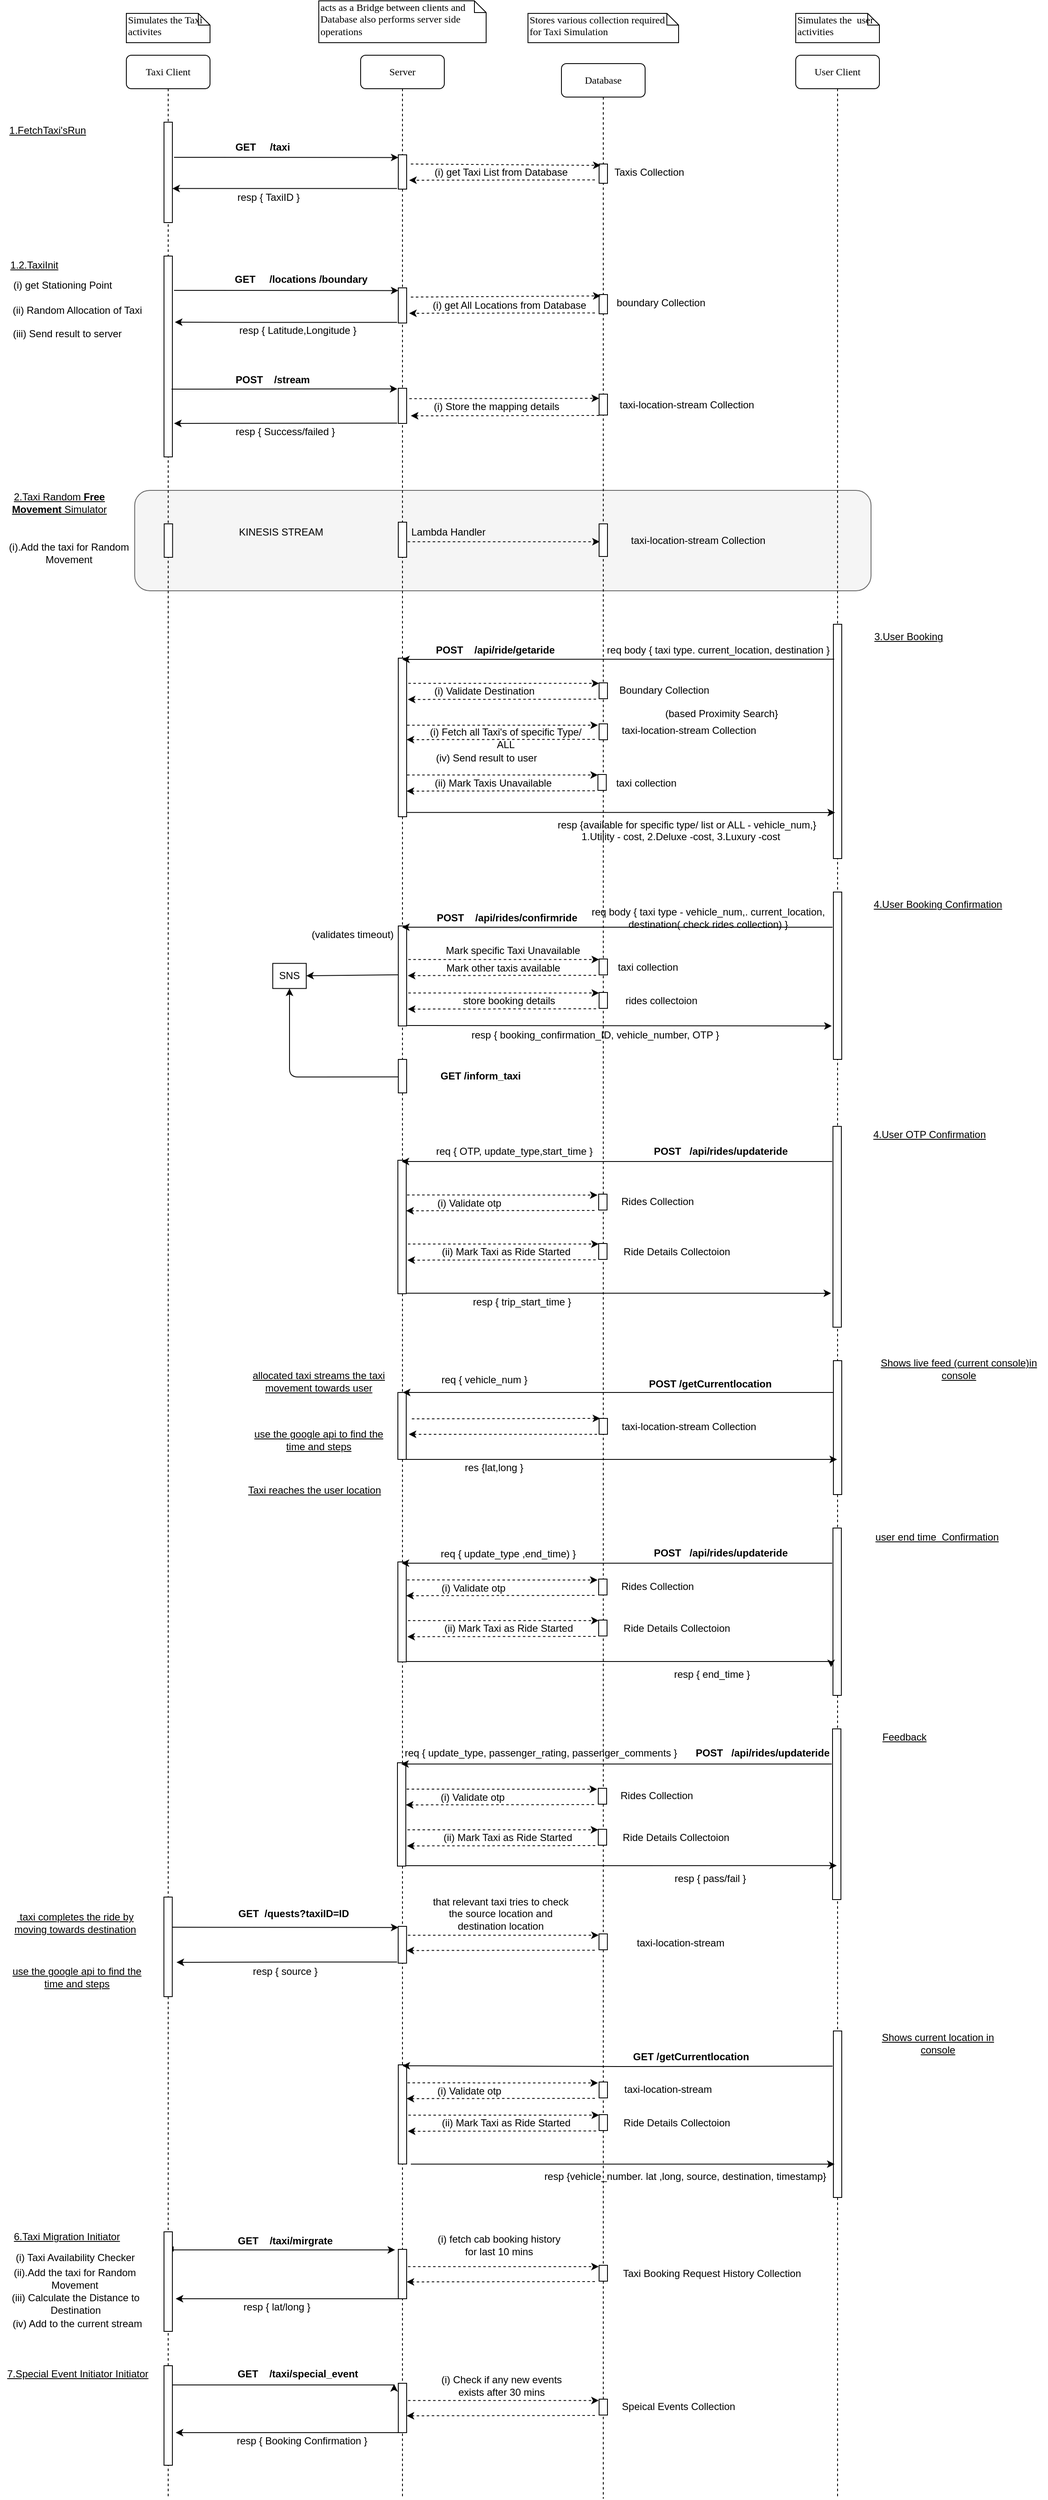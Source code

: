 <mxfile version="15.1.3" type="device"><diagram name="Page-1" id="13e1069c-82ec-6db2-03f1-153e76fe0fe0"><mxGraphModel dx="3125" dy="707" grid="1" gridSize="10" guides="1" tooltips="1" connect="1" arrows="1" fold="1" page="1" pageScale="1" pageWidth="1920" pageHeight="1200" background="none" math="0" shadow="0"><root><mxCell id="0"/><mxCell id="1" parent="0"/><mxCell id="StnTi1TBYFfnd7cMDcRf-30" value="" style="rounded=1;whiteSpace=wrap;html=1;fillColor=#f5f5f5;strokeColor=#666666;fontColor=#333333;" parent="1" vertex="1"><mxGeometry x="-1370" y="720" width="880" height="120" as="geometry"/></mxCell><mxCell id="7baba1c4bc27f4b0-2" value="Server" style="shape=umlLifeline;perimeter=lifelinePerimeter;whiteSpace=wrap;html=1;container=1;collapsible=0;recursiveResize=0;outlineConnect=0;rounded=1;shadow=0;comic=0;labelBackgroundColor=none;strokeWidth=1;fontFamily=Verdana;fontSize=12;align=center;" parent="1" vertex="1"><mxGeometry x="-1100" y="200" width="100" height="2920" as="geometry"/></mxCell><mxCell id="7baba1c4bc27f4b0-10" value="" style="html=1;points=[];perimeter=orthogonalPerimeter;rounded=0;shadow=0;comic=0;labelBackgroundColor=none;strokeWidth=1;fontFamily=Verdana;fontSize=12;align=center;" parent="7baba1c4bc27f4b0-2" vertex="1"><mxGeometry x="45" y="119" width="10" height="41" as="geometry"/></mxCell><mxCell id="7baba1c4bc27f4b0-3" value="User Client" style="shape=umlLifeline;perimeter=lifelinePerimeter;whiteSpace=wrap;html=1;container=1;collapsible=0;recursiveResize=0;outlineConnect=0;rounded=1;shadow=0;comic=0;labelBackgroundColor=none;strokeWidth=1;fontFamily=Verdana;fontSize=12;align=center;" parent="1" vertex="1"><mxGeometry x="-580" y="200" width="100" height="2920" as="geometry"/></mxCell><mxCell id="7baba1c4bc27f4b0-13" value="" style="html=1;points=[];perimeter=orthogonalPerimeter;rounded=0;shadow=0;comic=0;labelBackgroundColor=none;strokeWidth=1;fontFamily=Verdana;fontSize=12;align=center;" parent="7baba1c4bc27f4b0-3" vertex="1"><mxGeometry x="45" y="680" width="10" height="280" as="geometry"/></mxCell><mxCell id="7baba1c4bc27f4b0-8" value="Taxi Client" style="shape=umlLifeline;perimeter=lifelinePerimeter;whiteSpace=wrap;html=1;container=1;collapsible=0;recursiveResize=0;outlineConnect=0;rounded=1;shadow=0;comic=0;labelBackgroundColor=none;strokeWidth=1;fontFamily=Verdana;fontSize=12;align=center;" parent="1" vertex="1"><mxGeometry x="-1380" y="200" width="100" height="2920" as="geometry"/></mxCell><mxCell id="7baba1c4bc27f4b0-9" value="" style="html=1;points=[];perimeter=orthogonalPerimeter;rounded=0;shadow=0;comic=0;labelBackgroundColor=none;strokeWidth=1;fontFamily=Verdana;fontSize=12;align=center;" parent="7baba1c4bc27f4b0-8" vertex="1"><mxGeometry x="45" y="80" width="10" height="120" as="geometry"/></mxCell><mxCell id="tMMM_avJAQkE-YeCym6O-34" value="" style="html=1;points=[];perimeter=orthogonalPerimeter;rounded=0;shadow=0;comic=0;labelBackgroundColor=none;strokeWidth=1;fontFamily=Verdana;fontSize=12;align=center;" parent="7baba1c4bc27f4b0-8" vertex="1"><mxGeometry x="45" y="240" width="10" height="240" as="geometry"/></mxCell><mxCell id="7baba1c4bc27f4b0-40" value="Simulates the Taxi activites" style="shape=note;whiteSpace=wrap;html=1;size=14;verticalAlign=top;align=left;spacingTop=-6;rounded=0;shadow=0;comic=0;labelBackgroundColor=none;strokeWidth=1;fontFamily=Verdana;fontSize=12" parent="1" vertex="1"><mxGeometry x="-1380" y="150" width="100" height="35" as="geometry"/></mxCell><mxCell id="7baba1c4bc27f4b0-41" value="acts as a Bridge between clients and Database also performs server side operations" style="shape=note;whiteSpace=wrap;html=1;size=14;verticalAlign=top;align=left;spacingTop=-6;rounded=0;shadow=0;comic=0;labelBackgroundColor=none;strokeWidth=1;fontFamily=Verdana;fontSize=12" parent="1" vertex="1"><mxGeometry x="-1150" y="135" width="200" height="50" as="geometry"/></mxCell><mxCell id="7baba1c4bc27f4b0-42" value="Simulates the&amp;nbsp; user activities" style="shape=note;whiteSpace=wrap;html=1;size=14;verticalAlign=top;align=left;spacingTop=-6;rounded=0;shadow=0;comic=0;labelBackgroundColor=none;strokeWidth=1;fontFamily=Verdana;fontSize=12" parent="1" vertex="1"><mxGeometry x="-580" y="150" width="100" height="35" as="geometry"/></mxCell><mxCell id="tMMM_avJAQkE-YeCym6O-5" value="Database" style="shape=umlLifeline;perimeter=lifelinePerimeter;whiteSpace=wrap;html=1;container=1;collapsible=0;recursiveResize=0;outlineConnect=0;rounded=1;shadow=0;comic=0;labelBackgroundColor=none;strokeWidth=1;fontFamily=Verdana;fontSize=12;align=center;" parent="1" vertex="1"><mxGeometry x="-860" y="210" width="100" height="2910" as="geometry"/></mxCell><mxCell id="tMMM_avJAQkE-YeCym6O-6" value="" style="html=1;points=[];perimeter=orthogonalPerimeter;rounded=0;shadow=0;comic=0;labelBackgroundColor=none;strokeWidth=1;fontFamily=Verdana;fontSize=12;align=center;" parent="tMMM_avJAQkE-YeCym6O-5" vertex="1"><mxGeometry x="45" y="120" width="10" height="23" as="geometry"/></mxCell><mxCell id="tMMM_avJAQkE-YeCym6O-7" value="Stores various collection required for Taxi Simulation" style="shape=note;whiteSpace=wrap;html=1;size=14;verticalAlign=top;align=left;spacingTop=-6;rounded=0;shadow=0;comic=0;labelBackgroundColor=none;strokeWidth=1;fontFamily=Verdana;fontSize=12" parent="1" vertex="1"><mxGeometry x="-900" y="150" width="180" height="35" as="geometry"/></mxCell><mxCell id="tMMM_avJAQkE-YeCym6O-11" value="3.User Booking" style="text;html=1;strokeColor=none;fillColor=none;align=center;verticalAlign=middle;whiteSpace=wrap;rounded=0;fontStyle=4" parent="1" vertex="1"><mxGeometry x="-490" y="880" width="90" height="30" as="geometry"/></mxCell><mxCell id="tMMM_avJAQkE-YeCym6O-13" value="(ii).Add the taxi for Random Movement" style="text;html=1;strokeColor=none;fillColor=none;align=center;verticalAlign=middle;whiteSpace=wrap;rounded=0;" parent="1" vertex="1"><mxGeometry x="-1520.75" y="2842" width="158.5" height="30" as="geometry"/></mxCell><mxCell id="tMMM_avJAQkE-YeCym6O-14" value="6.Taxi Migration Initiator" style="text;html=1;strokeColor=none;fillColor=none;align=center;verticalAlign=middle;whiteSpace=wrap;rounded=0;fontStyle=4" parent="1" vertex="1"><mxGeometry x="-1530.64" y="2792" width="160" height="30" as="geometry"/></mxCell><mxCell id="tMMM_avJAQkE-YeCym6O-9" value="1.FetchTaxi'sRun" style="text;html=1;strokeColor=none;fillColor=none;align=center;verticalAlign=middle;whiteSpace=wrap;rounded=0;fontStyle=4" parent="1" vertex="1"><mxGeometry x="-1514" y="280" width="80" height="20" as="geometry"/></mxCell><mxCell id="tMMM_avJAQkE-YeCym6O-17" style="edgeStyle=orthogonalEdgeStyle;rounded=0;orthogonalLoop=1;jettySize=auto;html=1;entryX=0.02;entryY=0.043;entryDx=0;entryDy=0;entryPerimeter=0;" parent="1" edge="1"><mxGeometry relative="1" as="geometry"><mxPoint x="-1323" y="322" as="sourcePoint"/><mxPoint x="-1054.8" y="322.203" as="targetPoint"/><Array as="points"><mxPoint x="-1323" y="322"/></Array></mxGeometry></mxCell><mxCell id="tMMM_avJAQkE-YeCym6O-26" value="&lt;b&gt;GET&lt;/b&gt;&amp;nbsp; &amp;nbsp; &amp;nbsp;&lt;b&gt;/taxi&lt;/b&gt;" style="text;html=1;strokeColor=none;fillColor=none;align=center;verticalAlign=middle;whiteSpace=wrap;rounded=0;dashed=1;" parent="1" vertex="1"><mxGeometry x="-1277.12" y="300" width="120" height="20" as="geometry"/></mxCell><mxCell id="tMMM_avJAQkE-YeCym6O-27" value="" style="endArrow=classic;html=1;entryX=0.18;entryY=0.07;entryDx=0;entryDy=0;entryPerimeter=0;dashed=1;" parent="1" target="tMMM_avJAQkE-YeCym6O-6" edge="1"><mxGeometry width="50" height="50" relative="1" as="geometry"><mxPoint x="-1040" y="330" as="sourcePoint"/><mxPoint x="-1020" y="294" as="targetPoint"/></mxGeometry></mxCell><mxCell id="tMMM_avJAQkE-YeCym6O-28" value="" style="endArrow=classic;html=1;dashed=1;entryX=1.3;entryY=0.671;entryDx=0;entryDy=0;entryPerimeter=0;" parent="1" edge="1"><mxGeometry width="50" height="50" relative="1" as="geometry"><mxPoint x="-820" y="349" as="sourcePoint"/><mxPoint x="-1042" y="349.351" as="targetPoint"/></mxGeometry></mxCell><mxCell id="tMMM_avJAQkE-YeCym6O-29" style="edgeStyle=orthogonalEdgeStyle;rounded=0;orthogonalLoop=1;jettySize=auto;html=1;exitX=-0.14;exitY=0.982;exitDx=0;exitDy=0;exitPerimeter=0;" parent="1" source="7baba1c4bc27f4b0-10" target="7baba1c4bc27f4b0-9" edge="1"><mxGeometry relative="1" as="geometry"><mxPoint x="-1062" y="438" as="sourcePoint"/><mxPoint x="-1321" y="389" as="targetPoint"/><Array as="points"><mxPoint x="-1120" y="360"/><mxPoint x="-1120" y="360"/></Array></mxGeometry></mxCell><mxCell id="tMMM_avJAQkE-YeCym6O-30" value="resp { TaxiID }" style="text;html=1;strokeColor=none;fillColor=none;align=center;verticalAlign=middle;whiteSpace=wrap;rounded=0;dashed=1;" parent="1" vertex="1"><mxGeometry x="-1280.12" y="360" width="140" height="20" as="geometry"/></mxCell><mxCell id="tMMM_avJAQkE-YeCym6O-31" value="(i) get Taxi List from Database" style="text;html=1;strokeColor=none;fillColor=none;align=center;verticalAlign=middle;whiteSpace=wrap;rounded=0;dashed=1;" parent="1" vertex="1"><mxGeometry x="-1017.5" y="330" width="170" height="20" as="geometry"/></mxCell><mxCell id="tMMM_avJAQkE-YeCym6O-32" value="Taxis Collection" style="text;html=1;strokeColor=none;fillColor=none;align=center;verticalAlign=middle;whiteSpace=wrap;rounded=0;dashed=1;" parent="1" vertex="1"><mxGeometry x="-805.75" y="330" width="102" height="20" as="geometry"/></mxCell><mxCell id="tMMM_avJAQkE-YeCym6O-33" value="" style="html=1;points=[];perimeter=orthogonalPerimeter;rounded=0;shadow=0;comic=0;labelBackgroundColor=none;strokeWidth=1;fontFamily=Verdana;fontSize=12;align=center;fontStyle=0" parent="1" vertex="1"><mxGeometry x="-1055" y="478" width="10" height="42" as="geometry"/></mxCell><mxCell id="tMMM_avJAQkE-YeCym6O-35" value="" style="html=1;points=[];perimeter=orthogonalPerimeter;rounded=0;shadow=0;comic=0;labelBackgroundColor=none;strokeWidth=1;fontFamily=Verdana;fontSize=12;align=center;fontStyle=0" parent="1" vertex="1"><mxGeometry x="-815" y="486" width="10" height="23" as="geometry"/></mxCell><mxCell id="tMMM_avJAQkE-YeCym6O-36" value="1.2.TaxiInit" style="text;html=1;strokeColor=none;fillColor=none;align=center;verticalAlign=middle;whiteSpace=wrap;rounded=0;fontStyle=4" parent="1" vertex="1"><mxGeometry x="-1520" y="443" width="60" height="15" as="geometry"/></mxCell><mxCell id="tMMM_avJAQkE-YeCym6O-37" style="edgeStyle=orthogonalEdgeStyle;rounded=0;orthogonalLoop=1;jettySize=auto;html=1;entryX=0.02;entryY=0.043;entryDx=0;entryDy=0;entryPerimeter=0;fontStyle=0" parent="1" edge="1"><mxGeometry relative="1" as="geometry"><mxPoint x="-1323" y="481" as="sourcePoint"/><mxPoint x="-1054.8" y="481.203" as="targetPoint"/><Array as="points"><mxPoint x="-1323" y="481"/></Array></mxGeometry></mxCell><mxCell id="tMMM_avJAQkE-YeCym6O-38" value="&lt;b&gt;GET&lt;/b&gt;&amp;nbsp; &amp;nbsp; &amp;nbsp;&lt;b&gt;/locations /boundary&lt;/b&gt;" style="text;html=1;strokeColor=none;fillColor=none;align=center;verticalAlign=middle;whiteSpace=wrap;rounded=0;dashed=1;fontStyle=0" parent="1" vertex="1"><mxGeometry x="-1266" y="458" width="190" height="20" as="geometry"/></mxCell><mxCell id="tMMM_avJAQkE-YeCym6O-39" value="" style="endArrow=classic;html=1;entryX=0.18;entryY=0.07;entryDx=0;entryDy=0;entryPerimeter=0;dashed=1;fontStyle=0" parent="1" target="tMMM_avJAQkE-YeCym6O-35" edge="1"><mxGeometry width="50" height="50" relative="1" as="geometry"><mxPoint x="-1040" y="489" as="sourcePoint"/><mxPoint x="-1020" y="453" as="targetPoint"/></mxGeometry></mxCell><mxCell id="tMMM_avJAQkE-YeCym6O-40" value="" style="endArrow=classic;html=1;dashed=1;entryX=1.3;entryY=0.671;entryDx=0;entryDy=0;entryPerimeter=0;fontStyle=0" parent="1" edge="1"><mxGeometry width="50" height="50" relative="1" as="geometry"><mxPoint x="-820" y="508" as="sourcePoint"/><mxPoint x="-1042.0" y="508.351" as="targetPoint"/></mxGeometry></mxCell><mxCell id="tMMM_avJAQkE-YeCym6O-41" style="edgeStyle=orthogonalEdgeStyle;rounded=0;orthogonalLoop=1;jettySize=auto;html=1;exitX=-0.14;exitY=0.982;exitDx=0;exitDy=0;exitPerimeter=0;fontStyle=0" parent="1" source="tMMM_avJAQkE-YeCym6O-33" edge="1"><mxGeometry relative="1" as="geometry"><mxPoint x="-1062" y="597" as="sourcePoint"/><mxPoint x="-1322" y="519" as="targetPoint"/><Array as="points"><mxPoint x="-1250" y="519"/><mxPoint x="-1250" y="519"/></Array></mxGeometry></mxCell><mxCell id="tMMM_avJAQkE-YeCym6O-42" value="resp { Latitude,Longitude }" style="text;html=1;strokeColor=none;fillColor=none;align=center;verticalAlign=middle;whiteSpace=wrap;rounded=0;dashed=1;fontStyle=0" parent="1" vertex="1"><mxGeometry x="-1250" y="519" width="150" height="20" as="geometry"/></mxCell><mxCell id="tMMM_avJAQkE-YeCym6O-43" value="(i) get All Locations from Database" style="text;html=1;strokeColor=none;fillColor=none;align=center;verticalAlign=middle;whiteSpace=wrap;rounded=0;dashed=1;fontStyle=0" parent="1" vertex="1"><mxGeometry x="-1017.5" y="489" width="190" height="20" as="geometry"/></mxCell><mxCell id="tMMM_avJAQkE-YeCym6O-44" value="boundary Collection" style="text;html=1;strokeColor=none;fillColor=none;align=center;verticalAlign=middle;whiteSpace=wrap;rounded=0;dashed=1;" parent="1" vertex="1"><mxGeometry x="-796.12" y="486" width="110" height="20" as="geometry"/></mxCell><mxCell id="tMMM_avJAQkE-YeCym6O-45" value="(i) get Stationing Point" style="text;html=1;strokeColor=none;fillColor=none;align=center;verticalAlign=middle;whiteSpace=wrap;rounded=0;" parent="1" vertex="1"><mxGeometry x="-1520.75" y="460" width="130" height="30" as="geometry"/></mxCell><mxCell id="tMMM_avJAQkE-YeCym6O-46" value="(ii) Random Allocation of Taxi" style="text;html=1;strokeColor=none;fillColor=none;align=center;verticalAlign=middle;whiteSpace=wrap;rounded=0;" parent="1" vertex="1"><mxGeometry x="-1520.75" y="490" width="165" height="30" as="geometry"/></mxCell><mxCell id="tMMM_avJAQkE-YeCym6O-47" value="(iii) Send result to server" style="text;html=1;strokeColor=none;fillColor=none;align=center;verticalAlign=middle;whiteSpace=wrap;rounded=0;" parent="1" vertex="1"><mxGeometry x="-1518.26" y="520" width="135.25" height="25" as="geometry"/></mxCell><mxCell id="tMMM_avJAQkE-YeCym6O-55" value="" style="html=1;points=[];perimeter=orthogonalPerimeter;rounded=0;shadow=0;comic=0;labelBackgroundColor=none;strokeWidth=1;fontFamily=Verdana;fontSize=12;align=center;fontStyle=0" parent="1" vertex="1"><mxGeometry x="-1055" y="598" width="10" height="42" as="geometry"/></mxCell><mxCell id="tMMM_avJAQkE-YeCym6O-57" style="edgeStyle=orthogonalEdgeStyle;rounded=0;orthogonalLoop=1;jettySize=auto;html=1;entryX=-0.11;entryY=0.016;entryDx=0;entryDy=0;entryPerimeter=0;fontStyle=0;" parent="1" target="tMMM_avJAQkE-YeCym6O-55" edge="1"><mxGeometry relative="1" as="geometry"><mxPoint x="-1326" y="599" as="sourcePoint"/><mxPoint x="-1044.8" y="582.203" as="targetPoint"/><Array as="points"><mxPoint x="-1056" y="599"/></Array></mxGeometry></mxCell><mxCell id="tMMM_avJAQkE-YeCym6O-58" value="&lt;b&gt;POST&lt;/b&gt;&amp;nbsp; &amp;nbsp;&amp;nbsp;&lt;b&gt;/stream&lt;/b&gt;" style="text;html=1;strokeColor=none;fillColor=none;align=center;verticalAlign=middle;whiteSpace=wrap;rounded=0;dashed=1;fontStyle=0" parent="1" vertex="1"><mxGeometry x="-1270" y="578" width="130" height="20" as="geometry"/></mxCell><mxCell id="tMMM_avJAQkE-YeCym6O-62" value="resp { Success/failed }" style="text;html=1;strokeColor=none;fillColor=none;align=center;verticalAlign=middle;whiteSpace=wrap;rounded=0;dashed=1;fontStyle=0" parent="1" vertex="1"><mxGeometry x="-1255" y="640" width="130" height="20" as="geometry"/></mxCell><mxCell id="tMMM_avJAQkE-YeCym6O-65" style="edgeStyle=orthogonalEdgeStyle;rounded=0;orthogonalLoop=1;jettySize=auto;html=1;fontStyle=0;exitX=-0.131;exitY=0.99;exitDx=0;exitDy=0;exitPerimeter=0;" parent="1" source="tMMM_avJAQkE-YeCym6O-55" edge="1"><mxGeometry relative="1" as="geometry"><mxPoint x="-1315.81" y="609.5" as="sourcePoint"/><mxPoint x="-1323" y="640" as="targetPoint"/><Array as="points"><mxPoint x="-1323" y="640"/></Array></mxGeometry></mxCell><mxCell id="tMMM_avJAQkE-YeCym6O-67" value="(i) Store the mapping details" style="text;html=1;strokeColor=none;fillColor=none;align=center;verticalAlign=middle;whiteSpace=wrap;rounded=0;dashed=1;fontStyle=0" parent="1" vertex="1"><mxGeometry x="-1015" y="610.5" width="155" height="18.5" as="geometry"/></mxCell><mxCell id="tMMM_avJAQkE-YeCym6O-68" value="" style="endArrow=classic;html=1;entryX=0.18;entryY=0.07;entryDx=0;entryDy=0;entryPerimeter=0;dashed=1;fontStyle=0" parent="1" edge="1"><mxGeometry width="50" height="50" relative="1" as="geometry"><mxPoint x="-1041.8" y="610.4" as="sourcePoint"/><mxPoint x="-815.0" y="610.0" as="targetPoint"/></mxGeometry></mxCell><mxCell id="tMMM_avJAQkE-YeCym6O-69" value="" style="endArrow=classic;html=1;dashed=1;fontStyle=0" parent="1" edge="1"><mxGeometry width="50" height="50" relative="1" as="geometry"><mxPoint x="-815" y="630.52" as="sourcePoint"/><mxPoint x="-1040" y="630.87" as="targetPoint"/></mxGeometry></mxCell><mxCell id="tMMM_avJAQkE-YeCym6O-70" value="" style="html=1;points=[];perimeter=orthogonalPerimeter;rounded=0;shadow=0;comic=0;labelBackgroundColor=none;strokeWidth=1;fontFamily=Verdana;fontSize=12;align=center;" parent="1" vertex="1"><mxGeometry x="-1055" y="920.5" width="10" height="189.5" as="geometry"/></mxCell><mxCell id="tMMM_avJAQkE-YeCym6O-74" style="edgeStyle=orthogonalEdgeStyle;rounded=0;orthogonalLoop=1;jettySize=auto;html=1;exitX=0.1;exitY=0.149;exitDx=0;exitDy=0;exitPerimeter=0;" parent="1" source="7baba1c4bc27f4b0-13" edge="1"><mxGeometry relative="1" as="geometry"><mxPoint x="-1373" y="983" as="sourcePoint"/><mxPoint x="-1050.333" y="922" as="targetPoint"/><Array as="points"/></mxGeometry></mxCell><mxCell id="tMMM_avJAQkE-YeCym6O-78" style="edgeStyle=orthogonalEdgeStyle;rounded=0;orthogonalLoop=1;jettySize=auto;html=1;exitX=0.98;exitY=0.991;exitDx=0;exitDy=0;exitPerimeter=0;" parent="1" edge="1"><mxGeometry relative="1" as="geometry"><mxPoint x="-1045.2" y="1104.845" as="sourcePoint"/><mxPoint x="-533" y="1105" as="targetPoint"/><Array as="points"><mxPoint x="-533" y="1105"/></Array></mxGeometry></mxCell><mxCell id="tMMM_avJAQkE-YeCym6O-82" value="&lt;b&gt;POST&lt;/b&gt;&amp;nbsp; &amp;nbsp; &lt;b&gt;/api/ride/getaride&lt;/b&gt;" style="text;html=1;strokeColor=none;align=center;verticalAlign=middle;whiteSpace=wrap;rounded=0;dashed=1;fontStyle=0;" parent="1" vertex="1"><mxGeometry x="-1025" y="900.5" width="172.38" height="20" as="geometry"/></mxCell><mxCell id="tMMM_avJAQkE-YeCym6O-86" value="(i) Validate Destination" style="text;html=1;strokeColor=none;fillColor=none;align=center;verticalAlign=middle;whiteSpace=wrap;rounded=0;" parent="1" vertex="1"><mxGeometry x="-1017.5" y="950" width="130" height="20" as="geometry"/></mxCell><mxCell id="tMMM_avJAQkE-YeCym6O-87" value="" style="endArrow=classic;html=1;dashed=1;fontStyle=0;exitX=1.06;exitY=0.289;exitDx=0;exitDy=0;exitPerimeter=0;entryX=-0.14;entryY=0.062;entryDx=0;entryDy=0;entryPerimeter=0;" parent="1" edge="1"><mxGeometry width="50" height="50" relative="1" as="geometry"><mxPoint x="-1043" y="950.595" as="sourcePoint"/><mxPoint x="-815" y="950.58" as="targetPoint"/></mxGeometry></mxCell><mxCell id="tMMM_avJAQkE-YeCym6O-88" value="" style="endArrow=classic;html=1;dashed=1;fontStyle=0" parent="1" edge="1"><mxGeometry width="50" height="50" relative="1" as="geometry"><mxPoint x="-818.6" y="969.5" as="sourcePoint"/><mxPoint x="-1043.6" y="969.85" as="targetPoint"/></mxGeometry></mxCell><mxCell id="tMMM_avJAQkE-YeCym6O-89" value="(i) Fetch all Taxi's of specific Type/ ALL" style="text;html=1;strokeColor=none;fillColor=none;align=center;verticalAlign=middle;whiteSpace=wrap;rounded=0;" parent="1" vertex="1"><mxGeometry x="-1019.25" y="1006" width="185" height="20" as="geometry"/></mxCell><mxCell id="tMMM_avJAQkE-YeCym6O-90" value="" style="endArrow=classic;html=1;dashed=1;fontStyle=0;exitX=1.06;exitY=0.289;exitDx=0;exitDy=0;exitPerimeter=0;entryX=-0.14;entryY=0.062;entryDx=0;entryDy=0;entryPerimeter=0;" parent="1" edge="1"><mxGeometry width="50" height="50" relative="1" as="geometry"><mxPoint x="-1044.4" y="1000.595" as="sourcePoint"/><mxPoint x="-816.4" y="1000.58" as="targetPoint"/></mxGeometry></mxCell><mxCell id="tMMM_avJAQkE-YeCym6O-91" value="" style="endArrow=classic;html=1;dashed=1;fontStyle=0" parent="1" edge="1"><mxGeometry width="50" height="50" relative="1" as="geometry"><mxPoint x="-820" y="1017.5" as="sourcePoint"/><mxPoint x="-1045" y="1017.85" as="targetPoint"/></mxGeometry></mxCell><mxCell id="tMMM_avJAQkE-YeCym6O-92" value="" style="html=1;points=[];perimeter=orthogonalPerimeter;rounded=0;shadow=0;comic=0;labelBackgroundColor=none;strokeWidth=1;fontFamily=Verdana;fontSize=12;align=center;" parent="1" vertex="1"><mxGeometry x="-815" y="950" width="10" height="19" as="geometry"/></mxCell><mxCell id="tMMM_avJAQkE-YeCym6O-93" value="" style="html=1;points=[];perimeter=orthogonalPerimeter;rounded=0;shadow=0;comic=0;labelBackgroundColor=none;strokeWidth=1;fontFamily=Verdana;fontSize=12;align=center;" parent="1" vertex="1"><mxGeometry x="-815" y="999" width="10" height="19" as="geometry"/></mxCell><mxCell id="tMMM_avJAQkE-YeCym6O-95" value="" style="html=1;points=[];perimeter=orthogonalPerimeter;rounded=0;shadow=0;comic=0;labelBackgroundColor=none;strokeWidth=1;fontFamily=Verdana;fontSize=12;align=center;fontStyle=0" parent="1" vertex="1"><mxGeometry x="-815" y="605" width="10" height="25" as="geometry"/></mxCell><mxCell id="tMMM_avJAQkE-YeCym6O-96" value="taxi-location-stream Collection" style="text;html=1;strokeColor=none;fillColor=none;align=center;verticalAlign=middle;whiteSpace=wrap;rounded=0;dashed=1;" parent="1" vertex="1"><mxGeometry x="-800" y="607.5" width="180" height="20" as="geometry"/></mxCell><mxCell id="tMMM_avJAQkE-YeCym6O-97" value="taxi-location-stream Collection" style="text;html=1;strokeColor=none;fillColor=none;align=center;verticalAlign=middle;whiteSpace=wrap;rounded=0;dashed=1;" parent="1" vertex="1"><mxGeometry x="-795" y="997" width="175" height="20" as="geometry"/></mxCell><mxCell id="tMMM_avJAQkE-YeCym6O-98" value="(iv) Send result to user" style="text;html=1;strokeColor=none;fillColor=none;align=center;verticalAlign=middle;whiteSpace=wrap;rounded=0;" parent="1" vertex="1"><mxGeometry x="-1017.5" y="1030" width="135" height="20" as="geometry"/></mxCell><mxCell id="tMMM_avJAQkE-YeCym6O-100" value="resp {available for specific type/ list or ALL - vehicle_num,}" style="text;html=1;strokeColor=none;fillColor=none;align=center;verticalAlign=middle;whiteSpace=wrap;rounded=0;dashed=1;fontStyle=0" parent="1" vertex="1"><mxGeometry x="-870" y="1110" width="320" height="20" as="geometry"/></mxCell><mxCell id="tMMM_avJAQkE-YeCym6O-101" value="" style="html=1;points=[];perimeter=orthogonalPerimeter;rounded=0;shadow=0;comic=0;labelBackgroundColor=none;strokeWidth=1;fontFamily=Verdana;fontSize=12;align=center;" parent="1" vertex="1"><mxGeometry x="-535" y="1200" width="10" height="200" as="geometry"/></mxCell><mxCell id="tMMM_avJAQkE-YeCym6O-102" value="&lt;u&gt;4.User Booking Confirmation&lt;/u&gt;" style="text;html=1;strokeColor=none;fillColor=none;align=center;verticalAlign=middle;whiteSpace=wrap;rounded=0;" parent="1" vertex="1"><mxGeometry x="-490" y="1200" width="160" height="30" as="geometry"/></mxCell><mxCell id="tMMM_avJAQkE-YeCym6O-103" value="" style="html=1;points=[];perimeter=orthogonalPerimeter;rounded=0;shadow=0;comic=0;labelBackgroundColor=none;strokeWidth=1;fontFamily=Verdana;fontSize=12;align=center;" parent="1" vertex="1"><mxGeometry x="-1055" y="1240.5" width="10" height="119.5" as="geometry"/></mxCell><mxCell id="tMMM_avJAQkE-YeCym6O-105" style="edgeStyle=orthogonalEdgeStyle;rounded=0;orthogonalLoop=1;jettySize=auto;html=1;" parent="1" edge="1"><mxGeometry relative="1" as="geometry"><mxPoint x="-536" y="1242" as="sourcePoint"/><mxPoint x="-1050.5" y="1242" as="targetPoint"/><Array as="points"><mxPoint x="-536" y="1242"/></Array></mxGeometry></mxCell><mxCell id="tMMM_avJAQkE-YeCym6O-112" value="&amp;nbsp;Mark specific Taxi Unavailable" style="text;html=1;strokeColor=none;fillColor=none;align=center;verticalAlign=middle;whiteSpace=wrap;rounded=0;" parent="1" vertex="1"><mxGeometry x="-1011.75" y="1259.5" width="185" height="20" as="geometry"/></mxCell><mxCell id="tMMM_avJAQkE-YeCym6O-113" value="" style="endArrow=classic;html=1;dashed=1;fontStyle=0;exitX=1.06;exitY=0.289;exitDx=0;exitDy=0;exitPerimeter=0;entryX=-0.14;entryY=0.062;entryDx=0;entryDy=0;entryPerimeter=0;" parent="1" edge="1"><mxGeometry width="50" height="50" relative="1" as="geometry"><mxPoint x="-1043" y="1280.595" as="sourcePoint"/><mxPoint x="-815" y="1280.58" as="targetPoint"/></mxGeometry></mxCell><mxCell id="tMMM_avJAQkE-YeCym6O-114" value="" style="endArrow=classic;html=1;dashed=1;fontStyle=0" parent="1" edge="1"><mxGeometry width="50" height="50" relative="1" as="geometry"><mxPoint x="-818.6" y="1299.5" as="sourcePoint"/><mxPoint x="-1043.6" y="1299.85" as="targetPoint"/></mxGeometry></mxCell><mxCell id="tMMM_avJAQkE-YeCym6O-118" value="" style="html=1;points=[];perimeter=orthogonalPerimeter;rounded=0;shadow=0;comic=0;labelBackgroundColor=none;strokeWidth=1;fontFamily=Verdana;fontSize=12;align=center;" parent="1" vertex="1"><mxGeometry x="-815" y="1280" width="10" height="19" as="geometry"/></mxCell><mxCell id="tMMM_avJAQkE-YeCym6O-124" style="edgeStyle=orthogonalEdgeStyle;rounded=0;orthogonalLoop=1;jettySize=auto;html=1;exitX=1.06;exitY=0.996;exitDx=0;exitDy=0;exitPerimeter=0;" parent="1" source="tMMM_avJAQkE-YeCym6O-103" edge="1"><mxGeometry relative="1" as="geometry"><mxPoint x="-535" y="1420" as="sourcePoint"/><mxPoint x="-537" y="1360" as="targetPoint"/><Array as="points"><mxPoint x="-537" y="1360"/></Array></mxGeometry></mxCell><mxCell id="tMMM_avJAQkE-YeCym6O-130" value="resp { booking_confirmation_ID, vehicle_number, OTP }" style="text;html=1;strokeColor=none;fillColor=none;align=center;verticalAlign=middle;whiteSpace=wrap;rounded=0;dashed=1;fontStyle=0" parent="1" vertex="1"><mxGeometry x="-974.25" y="1360" width="309.25" height="22.5" as="geometry"/></mxCell><mxCell id="tMMM_avJAQkE-YeCym6O-133" style="edgeStyle=orthogonalEdgeStyle;rounded=0;orthogonalLoop=1;jettySize=auto;html=1;entryX=-0.38;entryY=0.01;entryDx=0;entryDy=0;entryPerimeter=0;exitX=1.1;exitY=0.236;exitDx=0;exitDy=0;exitPerimeter=0;" parent="1" target="tMMM_avJAQkE-YeCym6O-137" edge="1"><mxGeometry relative="1" as="geometry"><mxPoint x="-1324" y="2818.524" as="sourcePoint"/><mxPoint x="-1063.2" y="2779.72" as="targetPoint"/><Array as="points"><mxPoint x="-1324" y="2824"/><mxPoint x="-1325" y="2824"/><mxPoint x="-1325" y="2823"/></Array></mxGeometry></mxCell><mxCell id="tMMM_avJAQkE-YeCym6O-134" value="" style="endArrow=classic;html=1;dashed=1;fontStyle=0;exitX=1.06;exitY=0.289;exitDx=0;exitDy=0;exitPerimeter=0;entryX=-0.14;entryY=0.062;entryDx=0;entryDy=0;entryPerimeter=0;" parent="1" edge="1"><mxGeometry width="50" height="50" relative="1" as="geometry"><mxPoint x="-1043.4" y="2842.595" as="sourcePoint"/><mxPoint x="-815.4" y="2842.58" as="targetPoint"/></mxGeometry></mxCell><mxCell id="tMMM_avJAQkE-YeCym6O-135" value="" style="endArrow=classic;html=1;dashed=1;fontStyle=0" parent="1" edge="1"><mxGeometry width="50" height="50" relative="1" as="geometry"><mxPoint x="-820" y="2860.5" as="sourcePoint"/><mxPoint x="-1045" y="2860.85" as="targetPoint"/></mxGeometry></mxCell><mxCell id="tMMM_avJAQkE-YeCym6O-136" value="" style="html=1;points=[];perimeter=orthogonalPerimeter;rounded=0;shadow=0;comic=0;labelBackgroundColor=none;strokeWidth=1;fontFamily=Verdana;fontSize=12;align=center;" parent="1" vertex="1"><mxGeometry x="-815" y="2841" width="10" height="19" as="geometry"/></mxCell><mxCell id="tMMM_avJAQkE-YeCym6O-137" value="" style="html=1;points=[];perimeter=orthogonalPerimeter;rounded=0;shadow=0;comic=0;labelBackgroundColor=none;strokeWidth=1;fontFamily=Verdana;fontSize=12;align=center;" parent="1" vertex="1"><mxGeometry x="-1055" y="2822" width="10" height="59" as="geometry"/></mxCell><mxCell id="tMMM_avJAQkE-YeCym6O-138" value="" style="html=1;points=[];perimeter=orthogonalPerimeter;rounded=0;shadow=0;comic=0;labelBackgroundColor=none;strokeWidth=1;fontFamily=Verdana;fontSize=12;align=center;" parent="1" vertex="1"><mxGeometry x="-1335" y="2801" width="10" height="119" as="geometry"/></mxCell><mxCell id="tMMM_avJAQkE-YeCym6O-139" value="&lt;b&gt;GET&lt;/b&gt;&amp;nbsp; &amp;nbsp; &lt;b&gt;/taxi/mirgrate&lt;/b&gt;" style="text;html=1;strokeColor=none;fillColor=none;align=center;verticalAlign=middle;whiteSpace=wrap;rounded=0;dashed=1;fontStyle=0" parent="1" vertex="1"><mxGeometry x="-1250" y="2802" width="120" height="20" as="geometry"/></mxCell><mxCell id="tMMM_avJAQkE-YeCym6O-140" style="edgeStyle=orthogonalEdgeStyle;rounded=0;orthogonalLoop=1;jettySize=auto;html=1;exitX=0.98;exitY=0.257;exitDx=0;exitDy=0;exitPerimeter=0;" parent="1" edge="1"><mxGeometry relative="1" as="geometry"><mxPoint x="-1055" y="2881" as="sourcePoint"/><mxPoint x="-1321" y="2881" as="targetPoint"/><Array as="points"><mxPoint x="-1321.2" y="2881.81"/></Array></mxGeometry></mxCell><mxCell id="tMMM_avJAQkE-YeCym6O-141" value="resp { lat/long }" style="text;html=1;strokeColor=none;fillColor=none;align=center;verticalAlign=middle;whiteSpace=wrap;rounded=0;dashed=1;fontStyle=0" parent="1" vertex="1"><mxGeometry x="-1280" y="2881" width="160" height="20" as="geometry"/></mxCell><mxCell id="tMMM_avJAQkE-YeCym6O-142" value="(iii) Calculate the Distance to Destination" style="text;html=1;strokeColor=none;fillColor=none;align=center;verticalAlign=middle;whiteSpace=wrap;rounded=0;" parent="1" vertex="1"><mxGeometry x="-1518.26" y="2872" width="155" height="30" as="geometry"/></mxCell><mxCell id="tMMM_avJAQkE-YeCym6O-143" value="(iv) Add to the current stream" style="text;html=1;strokeColor=none;fillColor=none;align=center;verticalAlign=middle;whiteSpace=wrap;rounded=0;" parent="1" vertex="1"><mxGeometry x="-1520.75" y="2896" width="165" height="30" as="geometry"/></mxCell><mxCell id="tMMM_avJAQkE-YeCym6O-144" value="Taxi Booking Request History Collection" style="text;html=1;strokeColor=none;fillColor=none;align=center;verticalAlign=middle;whiteSpace=wrap;rounded=0;dashed=1;" parent="1" vertex="1"><mxGeometry x="-790" y="2835.75" width="220" height="29.5" as="geometry"/></mxCell><mxCell id="tMMM_avJAQkE-YeCym6O-145" value="7.Special Event Initiator Initiator" style="text;html=1;strokeColor=none;fillColor=none;align=center;verticalAlign=middle;whiteSpace=wrap;rounded=0;fontStyle=4" parent="1" vertex="1"><mxGeometry x="-1528.26" y="2961" width="180" height="20" as="geometry"/></mxCell><mxCell id="tMMM_avJAQkE-YeCym6O-146" style="edgeStyle=orthogonalEdgeStyle;rounded=0;orthogonalLoop=1;jettySize=auto;html=1;" parent="1" edge="1"><mxGeometry relative="1" as="geometry"><mxPoint x="-1325" y="2983" as="sourcePoint"/><mxPoint x="-1060" y="2983" as="targetPoint"/><Array as="points"><mxPoint x="-1060" y="2984"/><mxPoint x="-1060" y="2983"/></Array></mxGeometry></mxCell><mxCell id="tMMM_avJAQkE-YeCym6O-147" value="" style="endArrow=classic;html=1;dashed=1;fontStyle=0;exitX=1.06;exitY=0.289;exitDx=0;exitDy=0;exitPerimeter=0;entryX=-0.14;entryY=0.062;entryDx=0;entryDy=0;entryPerimeter=0;" parent="1" edge="1"><mxGeometry width="50" height="50" relative="1" as="geometry"><mxPoint x="-1043.4" y="3002.595" as="sourcePoint"/><mxPoint x="-815.4" y="3002.58" as="targetPoint"/></mxGeometry></mxCell><mxCell id="tMMM_avJAQkE-YeCym6O-148" value="" style="endArrow=classic;html=1;dashed=1;fontStyle=0" parent="1" edge="1"><mxGeometry width="50" height="50" relative="1" as="geometry"><mxPoint x="-820" y="3020.5" as="sourcePoint"/><mxPoint x="-1045" y="3020.85" as="targetPoint"/></mxGeometry></mxCell><mxCell id="tMMM_avJAQkE-YeCym6O-149" value="" style="html=1;points=[];perimeter=orthogonalPerimeter;rounded=0;shadow=0;comic=0;labelBackgroundColor=none;strokeWidth=1;fontFamily=Verdana;fontSize=12;align=center;" parent="1" vertex="1"><mxGeometry x="-815" y="3001" width="10" height="19" as="geometry"/></mxCell><mxCell id="tMMM_avJAQkE-YeCym6O-150" value="" style="html=1;points=[];perimeter=orthogonalPerimeter;rounded=0;shadow=0;comic=0;labelBackgroundColor=none;strokeWidth=1;fontFamily=Verdana;fontSize=12;align=center;" parent="1" vertex="1"><mxGeometry x="-1055" y="2982" width="10" height="59" as="geometry"/></mxCell><mxCell id="tMMM_avJAQkE-YeCym6O-151" value="" style="html=1;points=[];perimeter=orthogonalPerimeter;rounded=0;shadow=0;comic=0;labelBackgroundColor=none;strokeWidth=1;fontFamily=Verdana;fontSize=12;align=center;" parent="1" vertex="1"><mxGeometry x="-1335" y="2961" width="10" height="119" as="geometry"/></mxCell><mxCell id="tMMM_avJAQkE-YeCym6O-152" value="&lt;b&gt;GET&lt;/b&gt;&amp;nbsp; &amp;nbsp; &lt;b&gt;/taxi/special_event&lt;/b&gt;" style="text;html=1;strokeColor=none;fillColor=none;align=center;verticalAlign=middle;whiteSpace=wrap;rounded=0;dashed=1;fontStyle=0" parent="1" vertex="1"><mxGeometry x="-1250" y="2961" width="150" height="20" as="geometry"/></mxCell><mxCell id="tMMM_avJAQkE-YeCym6O-153" style="edgeStyle=orthogonalEdgeStyle;rounded=0;orthogonalLoop=1;jettySize=auto;html=1;exitX=0.98;exitY=0.257;exitDx=0;exitDy=0;exitPerimeter=0;" parent="1" edge="1"><mxGeometry relative="1" as="geometry"><mxPoint x="-1055" y="3041" as="sourcePoint"/><mxPoint x="-1321" y="3041" as="targetPoint"/><Array as="points"><mxPoint x="-1321.2" y="3041.81"/></Array></mxGeometry></mxCell><mxCell id="tMMM_avJAQkE-YeCym6O-154" value="resp { Booking Confirmation }" style="text;html=1;strokeColor=none;fillColor=none;align=center;verticalAlign=middle;whiteSpace=wrap;rounded=0;dashed=1;fontStyle=0" parent="1" vertex="1"><mxGeometry x="-1250" y="3041" width="160" height="20" as="geometry"/></mxCell><mxCell id="tMMM_avJAQkE-YeCym6O-157" value="Speical Events Collection" style="text;html=1;strokeColor=none;fillColor=none;align=center;verticalAlign=middle;whiteSpace=wrap;rounded=0;dashed=1;" parent="1" vertex="1"><mxGeometry x="-790" y="3000" width="140" height="20" as="geometry"/></mxCell><mxCell id="tMMM_avJAQkE-YeCym6O-158" value="(i) Check if any new events exists after 30 mins" style="text;html=1;strokeColor=none;fillColor=none;align=center;verticalAlign=middle;whiteSpace=wrap;rounded=0;" parent="1" vertex="1"><mxGeometry x="-1013.75" y="2970" width="165" height="30" as="geometry"/></mxCell><mxCell id="tMMM_avJAQkE-YeCym6O-159" value="(i) fetch cab booking history for last 10 mins" style="text;html=1;strokeColor=none;fillColor=none;align=center;verticalAlign=middle;whiteSpace=wrap;rounded=0;" parent="1" vertex="1"><mxGeometry x="-1017.5" y="2802" width="165" height="30" as="geometry"/></mxCell><mxCell id="tMMM_avJAQkE-YeCym6O-178" value="Boundary Collection" style="text;html=1;strokeColor=none;fillColor=none;align=center;verticalAlign=middle;whiteSpace=wrap;rounded=0;dashed=1;" parent="1" vertex="1"><mxGeometry x="-792" y="949" width="110" height="20" as="geometry"/></mxCell><mxCell id="tMMM_avJAQkE-YeCym6O-180" value="rides collectoion" style="text;html=1;strokeColor=none;fillColor=none;align=center;verticalAlign=middle;whiteSpace=wrap;rounded=0;dashed=1;" parent="1" vertex="1"><mxGeometry x="-795.12" y="1320" width="109" height="20" as="geometry"/></mxCell><mxCell id="StnTi1TBYFfnd7cMDcRf-15" value="2.Taxi Random &lt;b&gt;Free Movement&lt;/b&gt; Simulator" style="text;html=1;strokeColor=none;fillColor=none;align=center;verticalAlign=middle;whiteSpace=wrap;rounded=0;fontStyle=4" parent="1" vertex="1"><mxGeometry x="-1521.39" y="720" width="121.5" height="30" as="geometry"/></mxCell><mxCell id="StnTi1TBYFfnd7cMDcRf-16" value="(i).Add the taxi for Random Movement" style="text;html=1;strokeColor=none;fillColor=none;align=center;verticalAlign=middle;whiteSpace=wrap;rounded=0;" parent="1" vertex="1"><mxGeometry x="-1528.5" y="780" width="158.5" height="30" as="geometry"/></mxCell><mxCell id="StnTi1TBYFfnd7cMDcRf-21" value="" style="html=1;points=[];perimeter=orthogonalPerimeter;rounded=0;shadow=0;comic=0;labelBackgroundColor=none;strokeWidth=1;fontFamily=Verdana;fontSize=12;align=center;" parent="1" vertex="1"><mxGeometry x="-815" y="760" width="10" height="39" as="geometry"/></mxCell><mxCell id="StnTi1TBYFfnd7cMDcRf-24" value="" style="html=1;points=[];perimeter=orthogonalPerimeter;rounded=0;shadow=0;comic=0;labelBackgroundColor=none;strokeWidth=1;fontFamily=Verdana;fontSize=12;align=center;" parent="1" vertex="1"><mxGeometry x="-1334.75" y="760" width="10" height="40" as="geometry"/></mxCell><mxCell id="StnTi1TBYFfnd7cMDcRf-33" value="(based Proximity Search}" style="text;html=1;strokeColor=none;fillColor=none;align=center;verticalAlign=middle;whiteSpace=wrap;rounded=0;dashed=1;fontStyle=0" parent="1" vertex="1"><mxGeometry x="-770" y="977" width="202.5" height="20" as="geometry"/></mxCell><mxCell id="StnTi1TBYFfnd7cMDcRf-34" value="&lt;b&gt;POST&lt;/b&gt;&amp;nbsp; &amp;nbsp; &lt;b&gt;/api/rides/confirmride&lt;/b&gt;" style="text;html=1;strokeColor=none;fillColor=none;align=center;verticalAlign=middle;whiteSpace=wrap;rounded=0;dashed=1;fontStyle=0" parent="1" vertex="1"><mxGeometry x="-1016.13" y="1220.5" width="181.88" height="20" as="geometry"/></mxCell><mxCell id="StnTi1TBYFfnd7cMDcRf-35" value="(i) Taxi Availability Checker" style="text;html=1;strokeColor=none;fillColor=none;align=center;verticalAlign=middle;whiteSpace=wrap;rounded=0;" parent="1" vertex="1"><mxGeometry x="-1519.5" y="2817" width="155.88" height="30" as="geometry"/></mxCell><mxCell id="oQPteFrc5bZTHxVyc7Hi-1" value="taxi-location-stream Collection" style="text;html=1;strokeColor=none;fillColor=none;align=center;verticalAlign=middle;whiteSpace=wrap;rounded=0;dashed=1;" parent="1" vertex="1"><mxGeometry x="-790" y="769.5" width="186.88" height="20" as="geometry"/></mxCell><mxCell id="oQPteFrc5bZTHxVyc7Hi-26" value="" style="html=1;points=[];perimeter=orthogonalPerimeter;rounded=0;shadow=0;comic=0;labelBackgroundColor=none;strokeWidth=1;fontFamily=Verdana;fontSize=12;align=center;" parent="1" vertex="1"><mxGeometry x="-535.5" y="1480" width="10" height="240" as="geometry"/></mxCell><mxCell id="oQPteFrc5bZTHxVyc7Hi-27" value="&lt;u&gt;4.User OTP Confirmation&lt;/u&gt;" style="text;html=1;strokeColor=none;fillColor=none;align=center;verticalAlign=middle;whiteSpace=wrap;rounded=0;" parent="1" vertex="1"><mxGeometry x="-500" y="1480" width="160" height="20" as="geometry"/></mxCell><mxCell id="oQPteFrc5bZTHxVyc7Hi-28" value="" style="html=1;points=[];perimeter=orthogonalPerimeter;rounded=0;shadow=0;comic=0;labelBackgroundColor=none;strokeWidth=1;fontFamily=Verdana;fontSize=12;align=center;" parent="1" vertex="1"><mxGeometry x="-1055.5" y="1520.5" width="10" height="159.5" as="geometry"/></mxCell><mxCell id="oQPteFrc5bZTHxVyc7Hi-29" value="" style="html=1;points=[];perimeter=orthogonalPerimeter;rounded=0;shadow=0;comic=0;labelBackgroundColor=none;strokeWidth=1;fontFamily=Verdana;fontSize=12;align=center;" parent="1" vertex="1"><mxGeometry x="-815.5" y="1561" width="10" height="19" as="geometry"/></mxCell><mxCell id="oQPteFrc5bZTHxVyc7Hi-30" style="edgeStyle=orthogonalEdgeStyle;rounded=0;orthogonalLoop=1;jettySize=auto;html=1;" parent="1" edge="1"><mxGeometry relative="1" as="geometry"><mxPoint x="-536.5" y="1522" as="sourcePoint"/><mxPoint x="-1051" y="1522" as="targetPoint"/><Array as="points"><mxPoint x="-536.5" y="1522"/></Array></mxGeometry></mxCell><mxCell id="oQPteFrc5bZTHxVyc7Hi-31" value="Rides Collection" style="text;html=1;strokeColor=none;fillColor=none;align=center;verticalAlign=middle;whiteSpace=wrap;rounded=0;dashed=1;" parent="1" vertex="1"><mxGeometry x="-795.5" y="1560" width="100" height="20" as="geometry"/></mxCell><mxCell id="oQPteFrc5bZTHxVyc7Hi-33" value="(i) Validate otp" style="text;html=1;strokeColor=none;fillColor=none;align=center;verticalAlign=middle;whiteSpace=wrap;rounded=0;" parent="1" vertex="1"><mxGeometry x="-1015.5" y="1561" width="90" height="21" as="geometry"/></mxCell><mxCell id="oQPteFrc5bZTHxVyc7Hi-34" value="" style="endArrow=classic;html=1;dashed=1;fontStyle=0;entryX=-0.14;entryY=0.062;entryDx=0;entryDy=0;entryPerimeter=0;" parent="1" target="oQPteFrc5bZTHxVyc7Hi-29" edge="1"><mxGeometry width="50" height="50" relative="1" as="geometry"><mxPoint x="-1044.5" y="1562" as="sourcePoint"/><mxPoint x="-820.5" y="1566" as="targetPoint"/></mxGeometry></mxCell><mxCell id="oQPteFrc5bZTHxVyc7Hi-35" value="" style="endArrow=classic;html=1;dashed=1;fontStyle=0" parent="1" edge="1"><mxGeometry width="50" height="50" relative="1" as="geometry"><mxPoint x="-820.5" y="1580.5" as="sourcePoint"/><mxPoint x="-1045.5" y="1580.85" as="targetPoint"/></mxGeometry></mxCell><mxCell id="oQPteFrc5bZTHxVyc7Hi-36" value="(ii) Mark Taxi as Ride Started" style="text;html=1;strokeColor=none;fillColor=none;align=center;verticalAlign=middle;whiteSpace=wrap;rounded=0;" parent="1" vertex="1"><mxGeometry x="-1015.5" y="1620" width="177.5" height="20" as="geometry"/></mxCell><mxCell id="oQPteFrc5bZTHxVyc7Hi-37" value="" style="endArrow=classic;html=1;dashed=1;fontStyle=0;exitX=1.06;exitY=0.289;exitDx=0;exitDy=0;exitPerimeter=0;entryX=-0.14;entryY=0.062;entryDx=0;entryDy=0;entryPerimeter=0;" parent="1" edge="1"><mxGeometry width="50" height="50" relative="1" as="geometry"><mxPoint x="-1043.5" y="1620.595" as="sourcePoint"/><mxPoint x="-815.5" y="1620.58" as="targetPoint"/></mxGeometry></mxCell><mxCell id="oQPteFrc5bZTHxVyc7Hi-38" value="" style="endArrow=classic;html=1;dashed=1;fontStyle=0" parent="1" edge="1"><mxGeometry width="50" height="50" relative="1" as="geometry"><mxPoint x="-819.1" y="1639.5" as="sourcePoint"/><mxPoint x="-1044.1" y="1639.85" as="targetPoint"/></mxGeometry></mxCell><mxCell id="oQPteFrc5bZTHxVyc7Hi-39" value="" style="html=1;points=[];perimeter=orthogonalPerimeter;rounded=0;shadow=0;comic=0;labelBackgroundColor=none;strokeWidth=1;fontFamily=Verdana;fontSize=12;align=center;" parent="1" vertex="1"><mxGeometry x="-815.5" y="1620" width="10" height="19" as="geometry"/></mxCell><mxCell id="oQPteFrc5bZTHxVyc7Hi-40" style="edgeStyle=orthogonalEdgeStyle;rounded=0;orthogonalLoop=1;jettySize=auto;html=1;exitX=1.06;exitY=0.996;exitDx=0;exitDy=0;exitPerimeter=0;entryX=-0.22;entryY=0.831;entryDx=0;entryDy=0;entryPerimeter=0;" parent="1" source="oQPteFrc5bZTHxVyc7Hi-28" target="oQPteFrc5bZTHxVyc7Hi-26" edge="1"><mxGeometry relative="1" as="geometry"><mxPoint x="-535.5" y="1700" as="sourcePoint"/><mxPoint x="-610.5" y="1700" as="targetPoint"/><Array as="points"><mxPoint x="-650.5" y="1679"/><mxPoint x="-650.5" y="1679"/></Array></mxGeometry></mxCell><mxCell id="oQPteFrc5bZTHxVyc7Hi-41" value="resp { trip_start_time }" style="text;html=1;strokeColor=none;fillColor=none;align=center;verticalAlign=middle;whiteSpace=wrap;rounded=0;dashed=1;fontStyle=0" parent="1" vertex="1"><mxGeometry x="-987.5" y="1680" width="160" height="20" as="geometry"/></mxCell><mxCell id="oQPteFrc5bZTHxVyc7Hi-42" value="Ride Details Collectoion" style="text;html=1;strokeColor=none;fillColor=none;align=center;verticalAlign=middle;whiteSpace=wrap;rounded=0;dashed=1;" parent="1" vertex="1"><mxGeometry x="-792.5" y="1620" width="140" height="20" as="geometry"/></mxCell><mxCell id="oQPteFrc5bZTHxVyc7Hi-43" value="&lt;b&gt;POST&lt;/b&gt;&amp;nbsp;&amp;nbsp;&amp;nbsp;&lt;b&gt;/api/rides/updateride&lt;/b&gt;" style="text;html=1;strokeColor=none;fillColor=none;align=center;verticalAlign=middle;whiteSpace=wrap;rounded=0;dashed=1;fontStyle=0" parent="1" vertex="1"><mxGeometry x="-750.5" y="1500" width="160.5" height="20" as="geometry"/></mxCell><mxCell id="oQPteFrc5bZTHxVyc7Hi-94" value="&amp;nbsp;taxi completes the ride by moving towards destination" style="text;html=1;strokeColor=none;fillColor=none;align=center;verticalAlign=middle;whiteSpace=wrap;rounded=0;fontStyle=4" parent="1" vertex="1"><mxGeometry x="-1530.75" y="2422" width="180" height="20" as="geometry"/></mxCell><mxCell id="oQPteFrc5bZTHxVyc7Hi-95" style="edgeStyle=orthogonalEdgeStyle;rounded=0;orthogonalLoop=1;jettySize=auto;html=1;entryX=0.032;entryY=0.031;entryDx=0;entryDy=0;entryPerimeter=0;" parent="1" target="oQPteFrc5bZTHxVyc7Hi-99" edge="1"><mxGeometry relative="1" as="geometry"><mxPoint x="-1325.12" y="2437.0" as="sourcePoint"/><mxPoint x="-1060.12" y="2437.0" as="targetPoint"/><Array as="points"><mxPoint x="-1325" y="2438"/></Array></mxGeometry></mxCell><mxCell id="oQPteFrc5bZTHxVyc7Hi-96" value="" style="endArrow=classic;html=1;dashed=1;fontStyle=0;exitX=1.06;exitY=0.289;exitDx=0;exitDy=0;exitPerimeter=0;entryX=-0.14;entryY=0.062;entryDx=0;entryDy=0;entryPerimeter=0;" parent="1" edge="1"><mxGeometry width="50" height="50" relative="1" as="geometry"><mxPoint x="-1043.52" y="2446.595" as="sourcePoint"/><mxPoint x="-815.52" y="2446.58" as="targetPoint"/></mxGeometry></mxCell><mxCell id="oQPteFrc5bZTHxVyc7Hi-97" value="" style="endArrow=classic;html=1;dashed=1;fontStyle=0" parent="1" edge="1"><mxGeometry width="50" height="50" relative="1" as="geometry"><mxPoint x="-820.12" y="2464.5" as="sourcePoint"/><mxPoint x="-1045.12" y="2464.85" as="targetPoint"/></mxGeometry></mxCell><mxCell id="oQPteFrc5bZTHxVyc7Hi-98" value="" style="html=1;points=[];perimeter=orthogonalPerimeter;rounded=0;shadow=0;comic=0;labelBackgroundColor=none;strokeWidth=1;fontFamily=Verdana;fontSize=12;align=center;" parent="1" vertex="1"><mxGeometry x="-815.12" y="2445" width="10" height="19" as="geometry"/></mxCell><mxCell id="oQPteFrc5bZTHxVyc7Hi-99" value="" style="html=1;points=[];perimeter=orthogonalPerimeter;rounded=0;shadow=0;comic=0;labelBackgroundColor=none;strokeWidth=1;fontFamily=Verdana;fontSize=12;align=center;" parent="1" vertex="1"><mxGeometry x="-1055.12" y="2436" width="10" height="44" as="geometry"/></mxCell><mxCell id="oQPteFrc5bZTHxVyc7Hi-100" value="" style="html=1;points=[];perimeter=orthogonalPerimeter;rounded=0;shadow=0;comic=0;labelBackgroundColor=none;strokeWidth=1;fontFamily=Verdana;fontSize=12;align=center;" parent="1" vertex="1"><mxGeometry x="-1335.12" y="2401" width="10" height="119" as="geometry"/></mxCell><mxCell id="oQPteFrc5bZTHxVyc7Hi-101" style="edgeStyle=orthogonalEdgeStyle;rounded=0;orthogonalLoop=1;jettySize=auto;html=1;exitX=-0.128;exitY=0.968;exitDx=0;exitDy=0;exitPerimeter=0;" parent="1" source="oQPteFrc5bZTHxVyc7Hi-99" edge="1"><mxGeometry relative="1" as="geometry"><mxPoint x="-1055.12" y="2495" as="sourcePoint"/><mxPoint x="-1320" y="2479" as="targetPoint"/><Array as="points"><mxPoint x="-1190" y="2479"/><mxPoint x="-1190" y="2479"/></Array></mxGeometry></mxCell><mxCell id="oQPteFrc5bZTHxVyc7Hi-102" value="resp { source }" style="text;html=1;strokeColor=none;fillColor=none;align=center;verticalAlign=middle;whiteSpace=wrap;rounded=0;dashed=1;fontStyle=0" parent="1" vertex="1"><mxGeometry x="-1270" y="2480" width="160" height="20" as="geometry"/></mxCell><mxCell id="oQPteFrc5bZTHxVyc7Hi-103" value="that relevant taxi tries to check the source location and destination location" style="text;html=1;strokeColor=none;fillColor=none;align=center;verticalAlign=middle;whiteSpace=wrap;rounded=0;" parent="1" vertex="1"><mxGeometry x="-1015.12" y="2406" width="165" height="30" as="geometry"/></mxCell><mxCell id="oQPteFrc5bZTHxVyc7Hi-105" value="taxi-location-stream" style="text;html=1;strokeColor=none;fillColor=none;align=center;verticalAlign=middle;whiteSpace=wrap;rounded=0;dashed=1;" parent="1" vertex="1"><mxGeometry x="-795.12" y="2445.5" width="155" height="20" as="geometry"/></mxCell><mxCell id="oQPteFrc5bZTHxVyc7Hi-106" value="use the google api to find the time and steps" style="text;html=1;strokeColor=none;fillColor=none;align=center;verticalAlign=middle;whiteSpace=wrap;rounded=0;fontStyle=4" parent="1" vertex="1"><mxGeometry x="-1528.69" y="2487" width="180" height="20" as="geometry"/></mxCell><mxCell id="oQPteFrc5bZTHxVyc7Hi-107" value="&lt;b&gt;GET&lt;/b&gt;&amp;nbsp;&amp;nbsp;&lt;b&gt;/quests?taxiID=ID&lt;/b&gt;" style="text;html=1;strokeColor=none;fillColor=none;align=center;verticalAlign=middle;whiteSpace=wrap;rounded=0;dashed=1;fontStyle=0" parent="1" vertex="1"><mxGeometry x="-1280" y="2411" width="200" height="20" as="geometry"/></mxCell><mxCell id="oQPteFrc5bZTHxVyc7Hi-112" value="" style="html=1;points=[];perimeter=orthogonalPerimeter;rounded=0;shadow=0;comic=0;labelBackgroundColor=none;strokeWidth=1;fontFamily=Verdana;fontSize=12;align=center;" parent="1" vertex="1"><mxGeometry x="-535" y="2561" width="10" height="199" as="geometry"/></mxCell><mxCell id="oQPteFrc5bZTHxVyc7Hi-113" value="&lt;u&gt;Shows current location in console&lt;/u&gt;" style="text;html=1;strokeColor=none;fillColor=none;align=center;verticalAlign=middle;whiteSpace=wrap;rounded=0;" parent="1" vertex="1"><mxGeometry x="-490" y="2561" width="160" height="30" as="geometry"/></mxCell><mxCell id="oQPteFrc5bZTHxVyc7Hi-114" value="" style="html=1;points=[];perimeter=orthogonalPerimeter;rounded=0;shadow=0;comic=0;labelBackgroundColor=none;strokeWidth=1;fontFamily=Verdana;fontSize=12;align=center;" parent="1" vertex="1"><mxGeometry x="-1055" y="2601.5" width="10" height="118.5" as="geometry"/></mxCell><mxCell id="oQPteFrc5bZTHxVyc7Hi-115" value="" style="html=1;points=[];perimeter=orthogonalPerimeter;rounded=0;shadow=0;comic=0;labelBackgroundColor=none;strokeWidth=1;fontFamily=Verdana;fontSize=12;align=center;" parent="1" vertex="1"><mxGeometry x="-815" y="2622" width="10" height="19" as="geometry"/></mxCell><mxCell id="oQPteFrc5bZTHxVyc7Hi-116" style="edgeStyle=orthogonalEdgeStyle;rounded=0;orthogonalLoop=1;jettySize=auto;html=1;entryX=0.5;entryY=0.009;entryDx=0;entryDy=0;entryPerimeter=0;" parent="1" target="oQPteFrc5bZTHxVyc7Hi-114" edge="1"><mxGeometry relative="1" as="geometry"><mxPoint x="-536" y="2603" as="sourcePoint"/><mxPoint x="-1040" y="2603" as="targetPoint"/><Array as="points"/></mxGeometry></mxCell><mxCell id="oQPteFrc5bZTHxVyc7Hi-117" value="taxi-location-stream" style="text;html=1;strokeColor=none;fillColor=none;align=center;verticalAlign=middle;whiteSpace=wrap;rounded=0;dashed=1;" parent="1" vertex="1"><mxGeometry x="-795" y="2621" width="125" height="20" as="geometry"/></mxCell><mxCell id="oQPteFrc5bZTHxVyc7Hi-118" value="(i) Validate otp" style="text;html=1;strokeColor=none;fillColor=none;align=center;verticalAlign=middle;whiteSpace=wrap;rounded=0;" parent="1" vertex="1"><mxGeometry x="-1015" y="2622" width="90" height="21" as="geometry"/></mxCell><mxCell id="oQPteFrc5bZTHxVyc7Hi-119" value="" style="endArrow=classic;html=1;dashed=1;fontStyle=0;entryX=-0.14;entryY=0.062;entryDx=0;entryDy=0;entryPerimeter=0;" parent="1" target="oQPteFrc5bZTHxVyc7Hi-115" edge="1"><mxGeometry width="50" height="50" relative="1" as="geometry"><mxPoint x="-1044" y="2623" as="sourcePoint"/><mxPoint x="-820" y="2627" as="targetPoint"/></mxGeometry></mxCell><mxCell id="oQPteFrc5bZTHxVyc7Hi-120" value="" style="endArrow=classic;html=1;dashed=1;fontStyle=0" parent="1" edge="1"><mxGeometry width="50" height="50" relative="1" as="geometry"><mxPoint x="-820" y="2641.5" as="sourcePoint"/><mxPoint x="-1045" y="2641.85" as="targetPoint"/></mxGeometry></mxCell><mxCell id="oQPteFrc5bZTHxVyc7Hi-121" value="(ii) Mark Taxi as Ride Started" style="text;html=1;strokeColor=none;fillColor=none;align=center;verticalAlign=middle;whiteSpace=wrap;rounded=0;" parent="1" vertex="1"><mxGeometry x="-1015" y="2661" width="177.5" height="20" as="geometry"/></mxCell><mxCell id="oQPteFrc5bZTHxVyc7Hi-122" value="" style="endArrow=classic;html=1;dashed=1;fontStyle=0;exitX=1.06;exitY=0.289;exitDx=0;exitDy=0;exitPerimeter=0;entryX=-0.14;entryY=0.062;entryDx=0;entryDy=0;entryPerimeter=0;" parent="1" edge="1"><mxGeometry width="50" height="50" relative="1" as="geometry"><mxPoint x="-1043" y="2661.595" as="sourcePoint"/><mxPoint x="-815" y="2661.58" as="targetPoint"/></mxGeometry></mxCell><mxCell id="oQPteFrc5bZTHxVyc7Hi-123" value="" style="endArrow=classic;html=1;dashed=1;fontStyle=0" parent="1" edge="1"><mxGeometry width="50" height="50" relative="1" as="geometry"><mxPoint x="-818.6" y="2680.5" as="sourcePoint"/><mxPoint x="-1043.6" y="2680.85" as="targetPoint"/></mxGeometry></mxCell><mxCell id="oQPteFrc5bZTHxVyc7Hi-124" value="" style="html=1;points=[];perimeter=orthogonalPerimeter;rounded=0;shadow=0;comic=0;labelBackgroundColor=none;strokeWidth=1;fontFamily=Verdana;fontSize=12;align=center;" parent="1" vertex="1"><mxGeometry x="-815" y="2661" width="10" height="19" as="geometry"/></mxCell><mxCell id="oQPteFrc5bZTHxVyc7Hi-125" style="edgeStyle=orthogonalEdgeStyle;rounded=0;orthogonalLoop=1;jettySize=auto;html=1;exitX=1.5;exitY=1.001;exitDx=0;exitDy=0;exitPerimeter=0;entryX=1.14;entryY=0.663;entryDx=0;entryDy=0;entryPerimeter=0;" parent="1" source="oQPteFrc5bZTHxVyc7Hi-114" edge="1"><mxGeometry relative="1" as="geometry"><mxPoint x="-1054.4" y="2719.526" as="sourcePoint"/><mxPoint x="-533.6" y="2720.12" as="targetPoint"/><Array as="points"><mxPoint x="-660" y="2720"/><mxPoint x="-660" y="2720"/></Array></mxGeometry></mxCell><mxCell id="oQPteFrc5bZTHxVyc7Hi-126" value="resp {vehicle_number. lat ,long, source, destination, timestamp}" style="text;html=1;strokeColor=none;fillColor=none;align=center;verticalAlign=middle;whiteSpace=wrap;rounded=0;dashed=1;fontStyle=0" parent="1" vertex="1"><mxGeometry x="-882.5" y="2720" width="340" height="30" as="geometry"/></mxCell><mxCell id="oQPteFrc5bZTHxVyc7Hi-127" value="Ride Details Collectoion" style="text;html=1;strokeColor=none;fillColor=none;align=center;verticalAlign=middle;whiteSpace=wrap;rounded=0;dashed=1;" parent="1" vertex="1"><mxGeometry x="-792" y="2661" width="140" height="20" as="geometry"/></mxCell><mxCell id="oQPteFrc5bZTHxVyc7Hi-128" value="&lt;b&gt;GET /getCurrentlocation&lt;/b&gt;" style="text;html=1;strokeColor=none;fillColor=none;align=center;verticalAlign=middle;whiteSpace=wrap;rounded=0;dashed=1;fontStyle=0" parent="1" vertex="1"><mxGeometry x="-785" y="2581.5" width="160" height="20" as="geometry"/></mxCell><mxCell id="oQPteFrc5bZTHxVyc7Hi-142" value="req body { taxi type. current_location, destination }" style="text;html=1;strokeColor=none;fillColor=none;align=center;verticalAlign=middle;whiteSpace=wrap;rounded=0;dashed=1;fontStyle=0" parent="1" vertex="1"><mxGeometry x="-810.5" y="900.5" width="275" height="20" as="geometry"/></mxCell><mxCell id="oQPteFrc5bZTHxVyc7Hi-143" value="1.Utility - cost, 2.Deluxe -cost, 3.Luxury -cost" style="text;whiteSpace=wrap;html=1;" parent="1" vertex="1"><mxGeometry x="-838.5" y="1120" width="252.5" height="20" as="geometry"/></mxCell><mxCell id="oQPteFrc5bZTHxVyc7Hi-144" value="req body { taxi type - vehicle_num,. current_location, destination( check rides collection) }" style="text;html=1;strokeColor=none;fillColor=none;align=center;verticalAlign=middle;whiteSpace=wrap;rounded=0;dashed=1;fontStyle=0" parent="1" vertex="1"><mxGeometry x="-838.5" y="1220.5" width="307" height="20" as="geometry"/></mxCell><mxCell id="oQPteFrc5bZTHxVyc7Hi-152" value="(validates timeout)" style="text;html=1;align=center;verticalAlign=middle;resizable=0;points=[];autosize=1;strokeColor=none;" parent="1" vertex="1"><mxGeometry x="-1165" y="1240.5" width="110" height="20" as="geometry"/></mxCell><mxCell id="oQPteFrc5bZTHxVyc7Hi-206" value="(ii) Mark Taxis Unavailable" style="text;html=1;strokeColor=none;fillColor=none;align=center;verticalAlign=middle;whiteSpace=wrap;rounded=0;" parent="1" vertex="1"><mxGeometry x="-1018.75" y="1059.5" width="155" height="20" as="geometry"/></mxCell><mxCell id="oQPteFrc5bZTHxVyc7Hi-207" value="" style="endArrow=classic;html=1;dashed=1;fontStyle=0;exitX=1.06;exitY=0.289;exitDx=0;exitDy=0;exitPerimeter=0;entryX=-0.14;entryY=0.062;entryDx=0;entryDy=0;entryPerimeter=0;" parent="1" edge="1"><mxGeometry width="50" height="50" relative="1" as="geometry"><mxPoint x="-1044.4" y="1060.095" as="sourcePoint"/><mxPoint x="-816.4" y="1060.08" as="targetPoint"/></mxGeometry></mxCell><mxCell id="oQPteFrc5bZTHxVyc7Hi-208" value="" style="endArrow=classic;html=1;dashed=1;fontStyle=0" parent="1" edge="1"><mxGeometry width="50" height="50" relative="1" as="geometry"><mxPoint x="-820.0" y="1079" as="sourcePoint"/><mxPoint x="-1045" y="1079.35" as="targetPoint"/></mxGeometry></mxCell><mxCell id="oQPteFrc5bZTHxVyc7Hi-209" value="" style="html=1;points=[];perimeter=orthogonalPerimeter;rounded=0;shadow=0;comic=0;labelBackgroundColor=none;strokeWidth=1;fontFamily=Verdana;fontSize=12;align=center;" parent="1" vertex="1"><mxGeometry x="-816.4" y="1059.5" width="10" height="19" as="geometry"/></mxCell><mxCell id="oQPteFrc5bZTHxVyc7Hi-210" value="taxi collection" style="text;html=1;strokeColor=none;fillColor=none;align=center;verticalAlign=middle;whiteSpace=wrap;rounded=0;dashed=1;" parent="1" vertex="1"><mxGeometry x="-802.75" y="1279.5" width="92.5" height="20" as="geometry"/></mxCell><mxCell id="oQPteFrc5bZTHxVyc7Hi-211" value="Mark other taxis available" style="text;html=1;strokeColor=none;fillColor=none;align=center;verticalAlign=middle;whiteSpace=wrap;rounded=0;" parent="1" vertex="1"><mxGeometry x="-1022.5" y="1281" width="185" height="20" as="geometry"/></mxCell><mxCell id="oQPteFrc5bZTHxVyc7Hi-212" value="store booking details" style="text;html=1;strokeColor=none;fillColor=none;align=center;verticalAlign=middle;whiteSpace=wrap;rounded=0;" parent="1" vertex="1"><mxGeometry x="-1015" y="1320" width="185" height="20" as="geometry"/></mxCell><mxCell id="oQPteFrc5bZTHxVyc7Hi-213" value="" style="endArrow=classic;html=1;dashed=1;fontStyle=0;exitX=1.06;exitY=0.289;exitDx=0;exitDy=0;exitPerimeter=0;entryX=-0.14;entryY=0.062;entryDx=0;entryDy=0;entryPerimeter=0;" parent="1" edge="1"><mxGeometry width="50" height="50" relative="1" as="geometry"><mxPoint x="-1043" y="1320.595" as="sourcePoint"/><mxPoint x="-815" y="1320.58" as="targetPoint"/></mxGeometry></mxCell><mxCell id="oQPteFrc5bZTHxVyc7Hi-214" value="" style="endArrow=classic;html=1;dashed=1;fontStyle=0" parent="1" edge="1"><mxGeometry width="50" height="50" relative="1" as="geometry"><mxPoint x="-818.6" y="1339.5" as="sourcePoint"/><mxPoint x="-1043.6" y="1339.85" as="targetPoint"/></mxGeometry></mxCell><mxCell id="oQPteFrc5bZTHxVyc7Hi-215" value="" style="html=1;points=[];perimeter=orthogonalPerimeter;rounded=0;shadow=0;comic=0;labelBackgroundColor=none;strokeWidth=1;fontFamily=Verdana;fontSize=12;align=center;" parent="1" vertex="1"><mxGeometry x="-815" y="1320" width="10" height="19" as="geometry"/></mxCell><mxCell id="oQPteFrc5bZTHxVyc7Hi-216" value="taxi collection" style="text;html=1;strokeColor=none;fillColor=none;align=center;verticalAlign=middle;whiteSpace=wrap;rounded=0;dashed=1;" parent="1" vertex="1"><mxGeometry x="-805.5" y="1060" width="92.5" height="20" as="geometry"/></mxCell><mxCell id="oQPteFrc5bZTHxVyc7Hi-235" value="" style="html=1;points=[];perimeter=orthogonalPerimeter;rounded=0;shadow=0;comic=0;labelBackgroundColor=none;strokeWidth=1;fontFamily=Verdana;fontSize=12;align=center;" parent="1" vertex="1"><mxGeometry x="-536" y="2200" width="10" height="204" as="geometry"/></mxCell><mxCell id="oQPteFrc5bZTHxVyc7Hi-236" value="&lt;u&gt;Feedback&lt;/u&gt;" style="text;html=1;strokeColor=none;fillColor=none;align=center;verticalAlign=middle;whiteSpace=wrap;rounded=0;" parent="1" vertex="1"><mxGeometry x="-490" y="2200" width="80" height="19" as="geometry"/></mxCell><mxCell id="oQPteFrc5bZTHxVyc7Hi-237" value="" style="html=1;points=[];perimeter=orthogonalPerimeter;rounded=0;shadow=0;comic=0;labelBackgroundColor=none;strokeWidth=1;fontFamily=Verdana;fontSize=12;align=center;" parent="1" vertex="1"><mxGeometry x="-1056" y="2240.5" width="10" height="123.5" as="geometry"/></mxCell><mxCell id="oQPteFrc5bZTHxVyc7Hi-238" value="" style="html=1;points=[];perimeter=orthogonalPerimeter;rounded=0;shadow=0;comic=0;labelBackgroundColor=none;strokeWidth=1;fontFamily=Verdana;fontSize=12;align=center;" parent="1" vertex="1"><mxGeometry x="-816" y="2271" width="10" height="19" as="geometry"/></mxCell><mxCell id="oQPteFrc5bZTHxVyc7Hi-239" style="edgeStyle=orthogonalEdgeStyle;rounded=0;orthogonalLoop=1;jettySize=auto;html=1;" parent="1" edge="1"><mxGeometry relative="1" as="geometry"><mxPoint x="-537" y="2242.0" as="sourcePoint"/><mxPoint x="-1051.5" y="2242.0" as="targetPoint"/><Array as="points"><mxPoint x="-537" y="2242"/></Array></mxGeometry></mxCell><mxCell id="oQPteFrc5bZTHxVyc7Hi-240" value="Rides Collection" style="text;html=1;strokeColor=none;fillColor=none;align=center;verticalAlign=middle;whiteSpace=wrap;rounded=0;dashed=1;" parent="1" vertex="1"><mxGeometry x="-796" y="2270" width="100" height="20" as="geometry"/></mxCell><mxCell id="oQPteFrc5bZTHxVyc7Hi-241" value="(i) Validate otp" style="text;html=1;strokeColor=none;fillColor=none;align=center;verticalAlign=middle;whiteSpace=wrap;rounded=0;" parent="1" vertex="1"><mxGeometry x="-1011" y="2271" width="90" height="21" as="geometry"/></mxCell><mxCell id="oQPteFrc5bZTHxVyc7Hi-242" value="" style="endArrow=classic;html=1;dashed=1;fontStyle=0;entryX=-0.14;entryY=0.062;entryDx=0;entryDy=0;entryPerimeter=0;" parent="1" target="oQPteFrc5bZTHxVyc7Hi-238" edge="1"><mxGeometry width="50" height="50" relative="1" as="geometry"><mxPoint x="-1045" y="2272.0" as="sourcePoint"/><mxPoint x="-821" y="2276" as="targetPoint"/></mxGeometry></mxCell><mxCell id="oQPteFrc5bZTHxVyc7Hi-243" value="" style="endArrow=classic;html=1;dashed=1;fontStyle=0" parent="1" edge="1"><mxGeometry width="50" height="50" relative="1" as="geometry"><mxPoint x="-821" y="2290.5" as="sourcePoint"/><mxPoint x="-1046" y="2290.85" as="targetPoint"/></mxGeometry></mxCell><mxCell id="oQPteFrc5bZTHxVyc7Hi-244" value="(ii) Mark Taxi as Ride Started" style="text;html=1;strokeColor=none;fillColor=none;align=center;verticalAlign=middle;whiteSpace=wrap;rounded=0;" parent="1" vertex="1"><mxGeometry x="-1010" y="2320" width="171.5" height="20" as="geometry"/></mxCell><mxCell id="oQPteFrc5bZTHxVyc7Hi-245" value="" style="endArrow=classic;html=1;dashed=1;fontStyle=0;exitX=1.06;exitY=0.289;exitDx=0;exitDy=0;exitPerimeter=0;entryX=-0.14;entryY=0.062;entryDx=0;entryDy=0;entryPerimeter=0;" parent="1" edge="1"><mxGeometry width="50" height="50" relative="1" as="geometry"><mxPoint x="-1044" y="2320.595" as="sourcePoint"/><mxPoint x="-816" y="2320.58" as="targetPoint"/></mxGeometry></mxCell><mxCell id="oQPteFrc5bZTHxVyc7Hi-246" value="" style="endArrow=classic;html=1;dashed=1;fontStyle=0" parent="1" edge="1"><mxGeometry width="50" height="50" relative="1" as="geometry"><mxPoint x="-819.6" y="2339.5" as="sourcePoint"/><mxPoint x="-1044.6" y="2339.85" as="targetPoint"/></mxGeometry></mxCell><mxCell id="oQPteFrc5bZTHxVyc7Hi-247" value="" style="html=1;points=[];perimeter=orthogonalPerimeter;rounded=0;shadow=0;comic=0;labelBackgroundColor=none;strokeWidth=1;fontFamily=Verdana;fontSize=12;align=center;" parent="1" vertex="1"><mxGeometry x="-816" y="2320" width="10" height="19" as="geometry"/></mxCell><mxCell id="oQPteFrc5bZTHxVyc7Hi-248" style="edgeStyle=orthogonalEdgeStyle;rounded=0;orthogonalLoop=1;jettySize=auto;html=1;exitX=1.06;exitY=0.996;exitDx=0;exitDy=0;exitPerimeter=0;entryX=0.5;entryY=0.801;entryDx=0;entryDy=0;entryPerimeter=0;" parent="1" source="oQPteFrc5bZTHxVyc7Hi-237" target="oQPteFrc5bZTHxVyc7Hi-235" edge="1"><mxGeometry relative="1" as="geometry"><mxPoint x="-536" y="2420" as="sourcePoint"/><mxPoint x="-611" y="2420" as="targetPoint"/><Array as="points"><mxPoint x="-900" y="2363"/><mxPoint x="-900" y="2363"/></Array></mxGeometry></mxCell><mxCell id="oQPteFrc5bZTHxVyc7Hi-249" value="resp { pass/fail }" style="text;html=1;strokeColor=none;fillColor=none;align=center;verticalAlign=middle;whiteSpace=wrap;rounded=0;dashed=1;fontStyle=0" parent="1" vertex="1"><mxGeometry x="-762.5" y="2364" width="160" height="30" as="geometry"/></mxCell><mxCell id="oQPteFrc5bZTHxVyc7Hi-250" value="Ride Details Collectoion" style="text;html=1;strokeColor=none;fillColor=none;align=center;verticalAlign=middle;whiteSpace=wrap;rounded=0;dashed=1;" parent="1" vertex="1"><mxGeometry x="-793" y="2320" width="140" height="20" as="geometry"/></mxCell><mxCell id="oQPteFrc5bZTHxVyc7Hi-251" value="&lt;b&gt;POST&lt;/b&gt;&amp;nbsp;&amp;nbsp;&amp;nbsp;&lt;b&gt;/api/rides/updateride&lt;/b&gt;" style="text;html=1;strokeColor=none;fillColor=none;align=center;verticalAlign=middle;whiteSpace=wrap;rounded=0;dashed=1;fontStyle=0" parent="1" vertex="1"><mxGeometry x="-700" y="2219" width="160.5" height="20" as="geometry"/></mxCell><mxCell id="oQPteFrc5bZTHxVyc7Hi-252" value="req { OTP, update_type,start_time }&amp;nbsp;" style="text;html=1;align=center;verticalAlign=middle;resizable=0;points=[];autosize=1;strokeColor=none;" parent="1" vertex="1"><mxGeometry x="-1020.12" y="1500" width="210" height="20" as="geometry"/></mxCell><mxCell id="oQPteFrc5bZTHxVyc7Hi-253" value="req { update_type, passenger_rating, passenger_comments }" style="text;html=1;align=center;verticalAlign=middle;resizable=0;points=[];autosize=1;strokeColor=none;" parent="1" vertex="1"><mxGeometry x="-1055" y="2219" width="340" height="20" as="geometry"/></mxCell><mxCell id="oQPteFrc5bZTHxVyc7Hi-271" value="" style="html=1;points=[];perimeter=orthogonalPerimeter;rounded=0;shadow=0;comic=0;labelBackgroundColor=none;strokeWidth=1;fontFamily=Verdana;fontSize=12;align=center;" parent="1" vertex="1"><mxGeometry x="-535.5" y="1960" width="10" height="200" as="geometry"/></mxCell><mxCell id="oQPteFrc5bZTHxVyc7Hi-272" value="&lt;u&gt;user end time&amp;nbsp; Confirmation&lt;/u&gt;" style="text;html=1;strokeColor=none;fillColor=none;align=center;verticalAlign=middle;whiteSpace=wrap;rounded=0;" parent="1" vertex="1"><mxGeometry x="-490.75" y="1961.5" width="160" height="19" as="geometry"/></mxCell><mxCell id="oQPteFrc5bZTHxVyc7Hi-273" value="" style="html=1;points=[];perimeter=orthogonalPerimeter;rounded=0;shadow=0;comic=0;labelBackgroundColor=none;strokeWidth=1;fontFamily=Verdana;fontSize=12;align=center;" parent="1" vertex="1"><mxGeometry x="-1055.5" y="2000.5" width="10" height="119.5" as="geometry"/></mxCell><mxCell id="oQPteFrc5bZTHxVyc7Hi-274" value="" style="html=1;points=[];perimeter=orthogonalPerimeter;rounded=0;shadow=0;comic=0;labelBackgroundColor=none;strokeWidth=1;fontFamily=Verdana;fontSize=12;align=center;" parent="1" vertex="1"><mxGeometry x="-815.5" y="2021" width="10" height="19" as="geometry"/></mxCell><mxCell id="oQPteFrc5bZTHxVyc7Hi-275" style="edgeStyle=orthogonalEdgeStyle;rounded=0;orthogonalLoop=1;jettySize=auto;html=1;" parent="1" edge="1"><mxGeometry relative="1" as="geometry"><mxPoint x="-536.5" y="2002.0" as="sourcePoint"/><mxPoint x="-1051.0" y="2002.0" as="targetPoint"/><Array as="points"><mxPoint x="-536.5" y="2002"/></Array></mxGeometry></mxCell><mxCell id="oQPteFrc5bZTHxVyc7Hi-276" value="Rides Collection" style="text;html=1;strokeColor=none;fillColor=none;align=center;verticalAlign=middle;whiteSpace=wrap;rounded=0;dashed=1;" parent="1" vertex="1"><mxGeometry x="-795.5" y="2020" width="100" height="20" as="geometry"/></mxCell><mxCell id="oQPteFrc5bZTHxVyc7Hi-277" value="(i) Validate otp" style="text;html=1;strokeColor=none;fillColor=none;align=center;verticalAlign=middle;whiteSpace=wrap;rounded=0;" parent="1" vertex="1"><mxGeometry x="-1010.5" y="2021" width="90" height="21" as="geometry"/></mxCell><mxCell id="oQPteFrc5bZTHxVyc7Hi-278" value="" style="endArrow=classic;html=1;dashed=1;fontStyle=0;entryX=-0.14;entryY=0.062;entryDx=0;entryDy=0;entryPerimeter=0;" parent="1" target="oQPteFrc5bZTHxVyc7Hi-274" edge="1"><mxGeometry width="50" height="50" relative="1" as="geometry"><mxPoint x="-1044.5" y="2022.0" as="sourcePoint"/><mxPoint x="-820.5" y="2026" as="targetPoint"/></mxGeometry></mxCell><mxCell id="oQPteFrc5bZTHxVyc7Hi-279" value="" style="endArrow=classic;html=1;dashed=1;fontStyle=0" parent="1" edge="1"><mxGeometry width="50" height="50" relative="1" as="geometry"><mxPoint x="-820.5" y="2040.5" as="sourcePoint"/><mxPoint x="-1045.5" y="2040.85" as="targetPoint"/></mxGeometry></mxCell><mxCell id="oQPteFrc5bZTHxVyc7Hi-280" value="(ii) Mark Taxi as Ride Started" style="text;html=1;strokeColor=none;fillColor=none;align=center;verticalAlign=middle;whiteSpace=wrap;rounded=0;" parent="1" vertex="1"><mxGeometry x="-1009.5" y="2070" width="171.5" height="20" as="geometry"/></mxCell><mxCell id="oQPteFrc5bZTHxVyc7Hi-281" value="" style="endArrow=classic;html=1;dashed=1;fontStyle=0;exitX=1.06;exitY=0.289;exitDx=0;exitDy=0;exitPerimeter=0;entryX=-0.14;entryY=0.062;entryDx=0;entryDy=0;entryPerimeter=0;" parent="1" edge="1"><mxGeometry width="50" height="50" relative="1" as="geometry"><mxPoint x="-1043.5" y="2070.595" as="sourcePoint"/><mxPoint x="-815.5" y="2070.58" as="targetPoint"/></mxGeometry></mxCell><mxCell id="oQPteFrc5bZTHxVyc7Hi-282" value="" style="endArrow=classic;html=1;dashed=1;fontStyle=0" parent="1" edge="1"><mxGeometry width="50" height="50" relative="1" as="geometry"><mxPoint x="-819.1" y="2089.5" as="sourcePoint"/><mxPoint x="-1044.1" y="2089.85" as="targetPoint"/></mxGeometry></mxCell><mxCell id="oQPteFrc5bZTHxVyc7Hi-283" value="" style="html=1;points=[];perimeter=orthogonalPerimeter;rounded=0;shadow=0;comic=0;labelBackgroundColor=none;strokeWidth=1;fontFamily=Verdana;fontSize=12;align=center;" parent="1" vertex="1"><mxGeometry x="-815.5" y="2070" width="10" height="19" as="geometry"/></mxCell><mxCell id="oQPteFrc5bZTHxVyc7Hi-284" style="edgeStyle=orthogonalEdgeStyle;rounded=0;orthogonalLoop=1;jettySize=auto;html=1;exitX=1.06;exitY=0.996;exitDx=0;exitDy=0;exitPerimeter=0;entryX=-0.22;entryY=0.831;entryDx=0;entryDy=0;entryPerimeter=0;" parent="1" source="oQPteFrc5bZTHxVyc7Hi-273" target="oQPteFrc5bZTHxVyc7Hi-271" edge="1"><mxGeometry relative="1" as="geometry"><mxPoint x="-535.5" y="2180" as="sourcePoint"/><mxPoint x="-610.5" y="2180" as="targetPoint"/><Array as="points"><mxPoint x="-538" y="2120"/></Array></mxGeometry></mxCell><mxCell id="oQPteFrc5bZTHxVyc7Hi-285" value="resp { end_time }" style="text;html=1;strokeColor=none;fillColor=none;align=center;verticalAlign=middle;whiteSpace=wrap;rounded=0;dashed=1;fontStyle=0" parent="1" vertex="1"><mxGeometry x="-760" y="2120" width="160" height="30" as="geometry"/></mxCell><mxCell id="oQPteFrc5bZTHxVyc7Hi-286" value="Ride Details Collectoion" style="text;html=1;strokeColor=none;fillColor=none;align=center;verticalAlign=middle;whiteSpace=wrap;rounded=0;dashed=1;" parent="1" vertex="1"><mxGeometry x="-792.5" y="2070" width="140" height="20" as="geometry"/></mxCell><mxCell id="oQPteFrc5bZTHxVyc7Hi-287" value="&lt;b&gt;POST&lt;/b&gt;&amp;nbsp;&amp;nbsp;&amp;nbsp;&lt;b&gt;/api/rides/updateride&lt;/b&gt;" style="text;html=1;strokeColor=none;fillColor=none;align=center;verticalAlign=middle;whiteSpace=wrap;rounded=0;dashed=1;fontStyle=0" parent="1" vertex="1"><mxGeometry x="-750.5" y="1980" width="160.5" height="20" as="geometry"/></mxCell><mxCell id="oQPteFrc5bZTHxVyc7Hi-288" value="req { update_type ,end_time) }" style="text;html=1;align=center;verticalAlign=middle;resizable=0;points=[];autosize=1;strokeColor=none;" parent="1" vertex="1"><mxGeometry x="-1013.75" y="1980.5" width="180" height="20" as="geometry"/></mxCell><mxCell id="oQPteFrc5bZTHxVyc7Hi-334" value="use the google api to find the time and steps" style="text;html=1;strokeColor=none;fillColor=none;align=center;verticalAlign=middle;whiteSpace=wrap;rounded=0;fontStyle=4" parent="1" vertex="1"><mxGeometry x="-1240" y="1844.5" width="180" height="20" as="geometry"/></mxCell><mxCell id="oQPteFrc5bZTHxVyc7Hi-335" value="allocated taxi streams the taxi movement towards user" style="text;html=1;strokeColor=none;fillColor=none;align=center;verticalAlign=middle;whiteSpace=wrap;rounded=0;fontStyle=4" parent="1" vertex="1"><mxGeometry x="-1240" y="1775" width="180" height="20" as="geometry"/></mxCell><mxCell id="oQPteFrc5bZTHxVyc7Hi-336" value="Taxi reaches the user location" style="text;html=1;strokeColor=none;fillColor=none;align=center;verticalAlign=middle;whiteSpace=wrap;rounded=0;fontStyle=4" parent="1" vertex="1"><mxGeometry x="-1245" y="1905" width="180" height="20" as="geometry"/></mxCell><mxCell id="oQPteFrc5bZTHxVyc7Hi-337" value="" style="html=1;points=[];perimeter=orthogonalPerimeter;rounded=0;shadow=0;comic=0;labelBackgroundColor=none;strokeWidth=1;fontFamily=Verdana;fontSize=12;align=center;" parent="1" vertex="1"><mxGeometry x="-1055.5" y="1798" width="10" height="80" as="geometry"/></mxCell><mxCell id="oQPteFrc5bZTHxVyc7Hi-338" value="" style="html=1;points=[];perimeter=orthogonalPerimeter;rounded=0;shadow=0;comic=0;labelBackgroundColor=none;strokeWidth=1;fontFamily=Verdana;fontSize=12;align=center;" parent="1" vertex="1"><mxGeometry x="-535" y="1760" width="10" height="160" as="geometry"/></mxCell><mxCell id="oQPteFrc5bZTHxVyc7Hi-339" value="&lt;b&gt;POST /getCurrentlocation&lt;/b&gt;" style="text;html=1;strokeColor=none;fillColor=none;align=center;verticalAlign=middle;whiteSpace=wrap;rounded=0;dashed=1;fontStyle=0" parent="1" vertex="1"><mxGeometry x="-797.5" y="1778" width="230" height="20" as="geometry"/></mxCell><mxCell id="oQPteFrc5bZTHxVyc7Hi-340" style="edgeStyle=orthogonalEdgeStyle;rounded=0;orthogonalLoop=1;jettySize=auto;html=1;" parent="1" edge="1"><mxGeometry relative="1" as="geometry"><mxPoint x="-535" y="1798" as="sourcePoint"/><mxPoint x="-1049.5" y="1798" as="targetPoint"/><Array as="points"><mxPoint x="-535" y="1798"/></Array></mxGeometry></mxCell><mxCell id="oQPteFrc5bZTHxVyc7Hi-341" value="" style="html=1;points=[];perimeter=orthogonalPerimeter;rounded=0;shadow=0;comic=0;labelBackgroundColor=none;strokeWidth=1;fontFamily=Verdana;fontSize=12;align=center;" parent="1" vertex="1"><mxGeometry x="-815" y="1829" width="10" height="19" as="geometry"/></mxCell><mxCell id="oQPteFrc5bZTHxVyc7Hi-342" value="&lt;u&gt;Shows live feed (current console)in console&lt;/u&gt;" style="text;html=1;strokeColor=none;fillColor=none;align=center;verticalAlign=middle;whiteSpace=wrap;rounded=0;" parent="1" vertex="1"><mxGeometry x="-490" y="1755" width="210" height="30" as="geometry"/></mxCell><mxCell id="oQPteFrc5bZTHxVyc7Hi-343" value="req { vehicle_num }" style="text;html=1;strokeColor=none;fillColor=none;align=center;verticalAlign=middle;whiteSpace=wrap;rounded=0;dashed=1;fontStyle=0" parent="1" vertex="1"><mxGeometry x="-1028.48" y="1773" width="151.95" height="20" as="geometry"/></mxCell><mxCell id="oQPteFrc5bZTHxVyc7Hi-344" value="taxi-location-stream Collection" style="text;html=1;strokeColor=none;fillColor=none;align=center;verticalAlign=middle;whiteSpace=wrap;rounded=0;dashed=1;" parent="1" vertex="1"><mxGeometry x="-795" y="1829" width="175" height="20" as="geometry"/></mxCell><mxCell id="oQPteFrc5bZTHxVyc7Hi-345" value="res {lat,long }" style="text;html=1;strokeColor=none;fillColor=none;align=center;verticalAlign=middle;whiteSpace=wrap;rounded=0;dashed=1;fontStyle=0" parent="1" vertex="1"><mxGeometry x="-1022.5" y="1878" width="162.5" height="20" as="geometry"/></mxCell><mxCell id="oQPteFrc5bZTHxVyc7Hi-346" style="edgeStyle=orthogonalEdgeStyle;rounded=0;orthogonalLoop=1;jettySize=auto;html=1;dashed=1;" parent="1" edge="1"><mxGeometry relative="1" as="geometry"><mxPoint x="-1038.75" y="1829.5" as="sourcePoint"/><mxPoint x="-813.75" y="1829" as="targetPoint"/><Array as="points"><mxPoint x="-813.75" y="1829"/></Array></mxGeometry></mxCell><mxCell id="oQPteFrc5bZTHxVyc7Hi-347" style="edgeStyle=orthogonalEdgeStyle;rounded=0;orthogonalLoop=1;jettySize=auto;html=1;dashed=1;" parent="1" edge="1"><mxGeometry relative="1" as="geometry"><mxPoint x="-817.5" y="1848" as="sourcePoint"/><mxPoint x="-1042.5" y="1848" as="targetPoint"/><Array as="points"><mxPoint x="-817.5" y="1848"/></Array></mxGeometry></mxCell><mxCell id="oQPteFrc5bZTHxVyc7Hi-348" style="edgeStyle=orthogonalEdgeStyle;rounded=0;orthogonalLoop=1;jettySize=auto;html=1;" parent="1" edge="1"><mxGeometry relative="1" as="geometry"><mxPoint x="-1045.12" y="1878" as="sourcePoint"/><mxPoint x="-530.62" y="1878" as="targetPoint"/><Array as="points"><mxPoint x="-530.62" y="1878"/></Array></mxGeometry></mxCell><mxCell id="DQr9pEbMZ_lHVsh0ppb--1" value="" style="endArrow=classic;html=1;exitX=-0.018;exitY=0.488;exitDx=0;exitDy=0;exitPerimeter=0;" parent="1" source="tMMM_avJAQkE-YeCym6O-103" target="DQr9pEbMZ_lHVsh0ppb--2" edge="1"><mxGeometry width="50" height="50" relative="1" as="geometry"><mxPoint x="-1470" y="1590" as="sourcePoint"/><mxPoint x="-1930" y="1610" as="targetPoint"/></mxGeometry></mxCell><mxCell id="DQr9pEbMZ_lHVsh0ppb--2" value="SNS" style="rounded=0;whiteSpace=wrap;html=1;" parent="1" vertex="1"><mxGeometry x="-1205" y="1285.25" width="40" height="30" as="geometry"/></mxCell><mxCell id="DQr9pEbMZ_lHVsh0ppb--3" value="" style="endArrow=classic;html=1;entryX=0.5;entryY=1;entryDx=0;entryDy=0;exitX=-0.018;exitY=0.523;exitDx=0;exitDy=0;exitPerimeter=0;" parent="1" source="rOVfln4P1n18NislJDXr-6" target="DQr9pEbMZ_lHVsh0ppb--2" edge="1"><mxGeometry width="50" height="50" relative="1" as="geometry"><mxPoint x="-1580" y="1455" as="sourcePoint"/><mxPoint x="-1605" y="1280" as="targetPoint"/><Array as="points"><mxPoint x="-1185" y="1421"/></Array></mxGeometry></mxCell><mxCell id="DQr9pEbMZ_lHVsh0ppb--4" value="&lt;b&gt;GET /inform_taxi&lt;/b&gt;" style="text;html=1;align=center;verticalAlign=middle;resizable=0;points=[];autosize=1;strokeColor=none;" parent="1" vertex="1"><mxGeometry x="-1011.75" y="1410" width="110" height="20" as="geometry"/></mxCell><mxCell id="rOVfln4P1n18NislJDXr-2" value="KINESIS STREAM" style="text;html=1;strokeColor=none;fillColor=none;align=center;verticalAlign=middle;whiteSpace=wrap;rounded=0;" parent="1" vertex="1"><mxGeometry x="-1250" y="760" width="110" height="20" as="geometry"/></mxCell><mxCell id="rOVfln4P1n18NislJDXr-3" value="" style="html=1;points=[];perimeter=orthogonalPerimeter;rounded=0;shadow=0;comic=0;labelBackgroundColor=none;strokeWidth=1;fontFamily=Verdana;fontSize=12;align=center;fontStyle=0" parent="1" vertex="1"><mxGeometry x="-1055" y="758" width="10" height="42" as="geometry"/></mxCell><mxCell id="rOVfln4P1n18NislJDXr-4" value="" style="endArrow=classic;html=1;dashed=1;fontStyle=0;exitX=1.112;exitY=0.08;exitDx=0;exitDy=0;exitPerimeter=0;entryX=0.076;entryY=0.035;entryDx=0;entryDy=0;entryPerimeter=0;" parent="1" edge="1"><mxGeometry width="50" height="50" relative="1" as="geometry"><mxPoint x="-1043.88" y="781.36" as="sourcePoint"/><mxPoint x="-814.24" y="781.365" as="targetPoint"/></mxGeometry></mxCell><mxCell id="rOVfln4P1n18NislJDXr-5" value="Lambda Handler" style="text;html=1;strokeColor=none;fillColor=none;align=center;verticalAlign=middle;whiteSpace=wrap;rounded=0;" parent="1" vertex="1"><mxGeometry x="-1045.12" y="760" width="100" height="20" as="geometry"/></mxCell><mxCell id="rOVfln4P1n18NislJDXr-6" value="" style="html=1;points=[];perimeter=orthogonalPerimeter;rounded=0;shadow=0;comic=0;labelBackgroundColor=none;strokeWidth=1;fontFamily=Verdana;fontSize=12;align=center;" parent="1" vertex="1"><mxGeometry x="-1055" y="1400" width="10" height="40" as="geometry"/></mxCell></root></mxGraphModel></diagram></mxfile>
